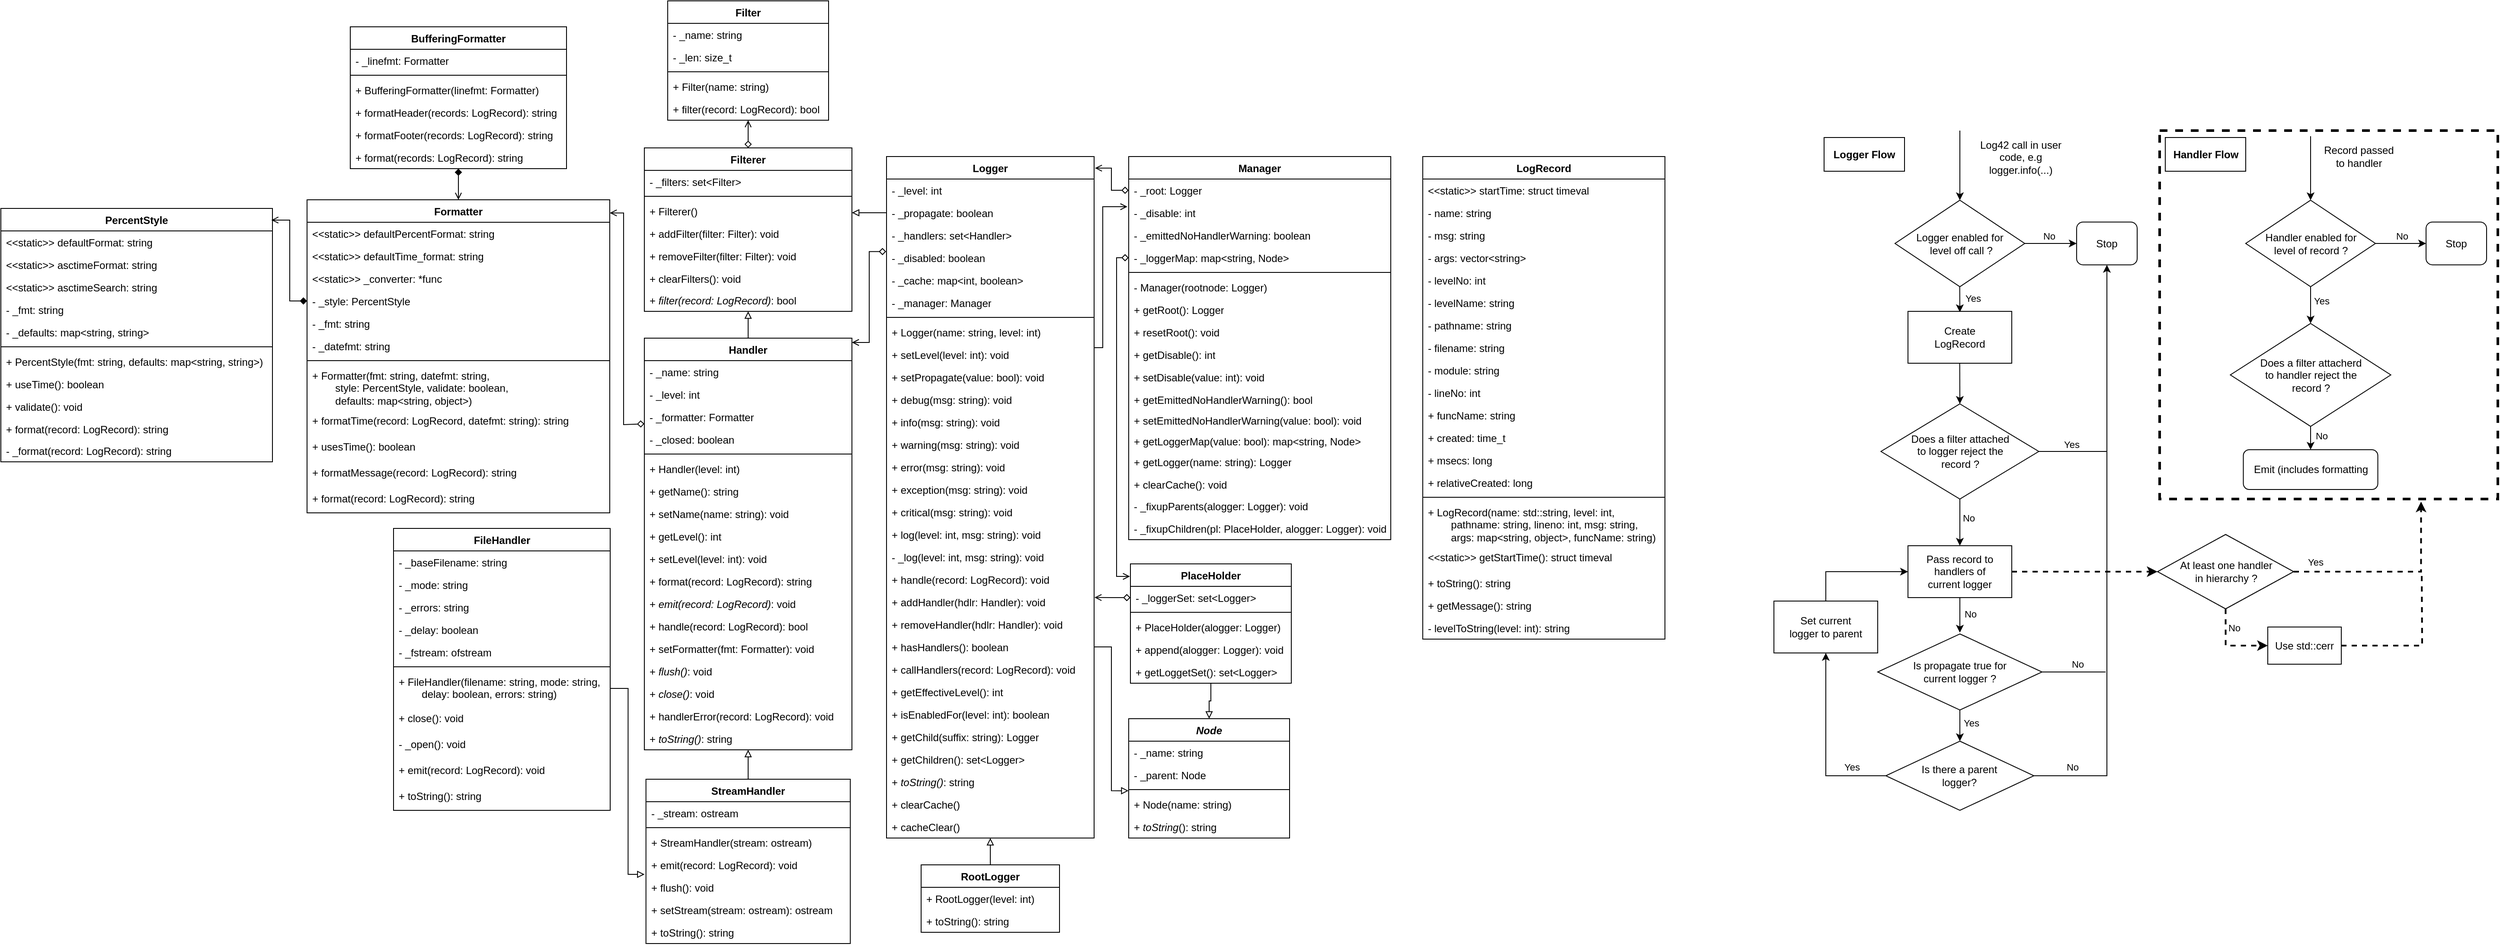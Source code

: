 <mxfile version="28.2.5">
  <diagram id="C5RBs43oDa-KdzZeNtuy" name="Page-1">
    <mxGraphModel dx="574" dy="335" grid="0" gridSize="10" guides="1" tooltips="1" connect="1" arrows="1" fold="1" page="1" pageScale="1" pageWidth="1654" pageHeight="1169" math="0" shadow="0">
      <root>
        <mxCell id="WIyWlLk6GJQsqaUBKTNV-0" />
        <mxCell id="WIyWlLk6GJQsqaUBKTNV-1" parent="WIyWlLk6GJQsqaUBKTNV-0" />
        <mxCell id="dAfGVIBUxDupekA3qleh-0" value="LogRecord" style="swimlane;fontStyle=1;align=center;verticalAlign=top;childLayout=stackLayout;horizontal=1;startSize=26;horizontalStack=0;resizeParent=1;resizeParentMax=0;resizeLast=0;collapsible=1;marginBottom=0;whiteSpace=wrap;html=1;" parent="WIyWlLk6GJQsqaUBKTNV-1" vertex="1">
          <mxGeometry x="1804" y="190" width="280" height="558" as="geometry">
            <mxRectangle x="80" y="120" width="100" height="30" as="alternateBounds" />
          </mxGeometry>
        </mxCell>
        <mxCell id="dAfGVIBUxDupekA3qleh-1" value="&amp;lt;&amp;lt;static&amp;gt;&amp;gt; startTime: struct timeval" style="text;strokeColor=none;fillColor=none;align=left;verticalAlign=top;spacingLeft=4;spacingRight=4;overflow=hidden;rotatable=0;points=[[0,0.5],[1,0.5]];portConstraint=eastwest;whiteSpace=wrap;html=1;" parent="dAfGVIBUxDupekA3qleh-0" vertex="1">
          <mxGeometry y="26" width="280" height="26" as="geometry" />
        </mxCell>
        <mxCell id="dAfGVIBUxDupekA3qleh-249" value="- name: string" style="text;strokeColor=none;fillColor=none;align=left;verticalAlign=top;spacingLeft=4;spacingRight=4;overflow=hidden;rotatable=0;points=[[0,0.5],[1,0.5]];portConstraint=eastwest;whiteSpace=wrap;html=1;" parent="dAfGVIBUxDupekA3qleh-0" vertex="1">
          <mxGeometry y="52" width="280" height="26" as="geometry" />
        </mxCell>
        <mxCell id="dAfGVIBUxDupekA3qleh-4" value="- msg: string" style="text;strokeColor=none;fillColor=none;align=left;verticalAlign=top;spacingLeft=4;spacingRight=4;overflow=hidden;rotatable=0;points=[[0,0.5],[1,0.5]];portConstraint=eastwest;whiteSpace=wrap;html=1;" parent="dAfGVIBUxDupekA3qleh-0" vertex="1">
          <mxGeometry y="78" width="280" height="26" as="geometry" />
        </mxCell>
        <mxCell id="dAfGVIBUxDupekA3qleh-5" value="- args: vector&amp;lt;string&amp;gt;" style="text;strokeColor=none;fillColor=none;align=left;verticalAlign=top;spacingLeft=4;spacingRight=4;overflow=hidden;rotatable=0;points=[[0,0.5],[1,0.5]];portConstraint=eastwest;whiteSpace=wrap;html=1;" parent="dAfGVIBUxDupekA3qleh-0" vertex="1">
          <mxGeometry y="104" width="280" height="26" as="geometry" />
        </mxCell>
        <mxCell id="dAfGVIBUxDupekA3qleh-6" value="- levelNo: int" style="text;strokeColor=none;fillColor=none;align=left;verticalAlign=top;spacingLeft=4;spacingRight=4;overflow=hidden;rotatable=0;points=[[0,0.5],[1,0.5]];portConstraint=eastwest;whiteSpace=wrap;html=1;" parent="dAfGVIBUxDupekA3qleh-0" vertex="1">
          <mxGeometry y="130" width="280" height="26" as="geometry" />
        </mxCell>
        <mxCell id="dAfGVIBUxDupekA3qleh-7" value="- levelName: string" style="text;strokeColor=none;fillColor=none;align=left;verticalAlign=top;spacingLeft=4;spacingRight=4;overflow=hidden;rotatable=0;points=[[0,0.5],[1,0.5]];portConstraint=eastwest;whiteSpace=wrap;html=1;" parent="dAfGVIBUxDupekA3qleh-0" vertex="1">
          <mxGeometry y="156" width="280" height="26" as="geometry" />
        </mxCell>
        <mxCell id="dAfGVIBUxDupekA3qleh-8" value="- pathname: string" style="text;strokeColor=none;fillColor=none;align=left;verticalAlign=top;spacingLeft=4;spacingRight=4;overflow=hidden;rotatable=0;points=[[0,0.5],[1,0.5]];portConstraint=eastwest;whiteSpace=wrap;html=1;" parent="dAfGVIBUxDupekA3qleh-0" vertex="1">
          <mxGeometry y="182" width="280" height="26" as="geometry" />
        </mxCell>
        <mxCell id="dAfGVIBUxDupekA3qleh-9" value="- filename: string" style="text;strokeColor=none;fillColor=none;align=left;verticalAlign=top;spacingLeft=4;spacingRight=4;overflow=hidden;rotatable=0;points=[[0,0.5],[1,0.5]];portConstraint=eastwest;whiteSpace=wrap;html=1;" parent="dAfGVIBUxDupekA3qleh-0" vertex="1">
          <mxGeometry y="208" width="280" height="26" as="geometry" />
        </mxCell>
        <mxCell id="dAfGVIBUxDupekA3qleh-10" value="- module: string" style="text;strokeColor=none;fillColor=none;align=left;verticalAlign=top;spacingLeft=4;spacingRight=4;overflow=hidden;rotatable=0;points=[[0,0.5],[1,0.5]];portConstraint=eastwest;whiteSpace=wrap;html=1;" parent="dAfGVIBUxDupekA3qleh-0" vertex="1">
          <mxGeometry y="234" width="280" height="26" as="geometry" />
        </mxCell>
        <mxCell id="dAfGVIBUxDupekA3qleh-12" value="- lineNo: int" style="text;strokeColor=none;fillColor=none;align=left;verticalAlign=top;spacingLeft=4;spacingRight=4;overflow=hidden;rotatable=0;points=[[0,0.5],[1,0.5]];portConstraint=eastwest;whiteSpace=wrap;html=1;" parent="dAfGVIBUxDupekA3qleh-0" vertex="1">
          <mxGeometry y="260" width="280" height="26" as="geometry" />
        </mxCell>
        <mxCell id="dAfGVIBUxDupekA3qleh-13" value="+ funcName: string" style="text;strokeColor=none;fillColor=none;align=left;verticalAlign=top;spacingLeft=4;spacingRight=4;overflow=hidden;rotatable=0;points=[[0,0.5],[1,0.5]];portConstraint=eastwest;whiteSpace=wrap;html=1;" parent="dAfGVIBUxDupekA3qleh-0" vertex="1">
          <mxGeometry y="286" width="280" height="26" as="geometry" />
        </mxCell>
        <mxCell id="dAfGVIBUxDupekA3qleh-14" value="+ created: time_t" style="text;strokeColor=none;fillColor=none;align=left;verticalAlign=top;spacingLeft=4;spacingRight=4;overflow=hidden;rotatable=0;points=[[0,0.5],[1,0.5]];portConstraint=eastwest;whiteSpace=wrap;html=1;" parent="dAfGVIBUxDupekA3qleh-0" vertex="1">
          <mxGeometry y="312" width="280" height="26" as="geometry" />
        </mxCell>
        <mxCell id="dAfGVIBUxDupekA3qleh-15" value="+ msecs: long" style="text;strokeColor=none;fillColor=none;align=left;verticalAlign=top;spacingLeft=4;spacingRight=4;overflow=hidden;rotatable=0;points=[[0,0.5],[1,0.5]];portConstraint=eastwest;whiteSpace=wrap;html=1;" parent="dAfGVIBUxDupekA3qleh-0" vertex="1">
          <mxGeometry y="338" width="280" height="26" as="geometry" />
        </mxCell>
        <mxCell id="dAfGVIBUxDupekA3qleh-16" value="+ relativeCreated: long" style="text;strokeColor=none;fillColor=none;align=left;verticalAlign=top;spacingLeft=4;spacingRight=4;overflow=hidden;rotatable=0;points=[[0,0.5],[1,0.5]];portConstraint=eastwest;whiteSpace=wrap;html=1;" parent="dAfGVIBUxDupekA3qleh-0" vertex="1">
          <mxGeometry y="364" width="280" height="26" as="geometry" />
        </mxCell>
        <mxCell id="dAfGVIBUxDupekA3qleh-2" value="" style="line;strokeWidth=1;fillColor=none;align=left;verticalAlign=middle;spacingTop=-1;spacingLeft=3;spacingRight=3;rotatable=0;labelPosition=right;points=[];portConstraint=eastwest;strokeColor=inherit;" parent="dAfGVIBUxDupekA3qleh-0" vertex="1">
          <mxGeometry y="390" width="280" height="8" as="geometry" />
        </mxCell>
        <mxCell id="dAfGVIBUxDupekA3qleh-3" value="+ LogRecord(name: std::string, level: int, &lt;br&gt;&lt;span style=&quot;white-space: pre;&quot;&gt;&#x9;&lt;/span&gt;pathname: string, lineno: int, msg: string, &lt;br&gt;&lt;span style=&quot;white-space: pre;&quot;&gt;&#x9;&lt;/span&gt;args: map&amp;lt;string, object&amp;gt;, funcName: string)" style="text;strokeColor=none;fillColor=none;align=left;verticalAlign=top;spacingLeft=4;spacingRight=4;overflow=hidden;rotatable=0;points=[[0,0.5],[1,0.5]];portConstraint=eastwest;whiteSpace=wrap;html=1;" parent="dAfGVIBUxDupekA3qleh-0" vertex="1">
          <mxGeometry y="398" width="280" height="52" as="geometry" />
        </mxCell>
        <mxCell id="dAfGVIBUxDupekA3qleh-250" value="&amp;lt;&amp;lt;static&amp;gt;&amp;gt; getStartTime(): struct timeval&amp;nbsp;" style="text;strokeColor=none;fillColor=none;align=left;verticalAlign=top;spacingLeft=4;spacingRight=4;overflow=hidden;rotatable=0;points=[[0,0.5],[1,0.5]];portConstraint=eastwest;whiteSpace=wrap;html=1;" parent="dAfGVIBUxDupekA3qleh-0" vertex="1">
          <mxGeometry y="450" width="280" height="30" as="geometry" />
        </mxCell>
        <mxCell id="dAfGVIBUxDupekA3qleh-22" value="+ toString(): string" style="text;strokeColor=none;fillColor=none;align=left;verticalAlign=top;spacingLeft=4;spacingRight=4;overflow=hidden;rotatable=0;points=[[0,0.5],[1,0.5]];portConstraint=eastwest;whiteSpace=wrap;html=1;" parent="dAfGVIBUxDupekA3qleh-0" vertex="1">
          <mxGeometry y="480" width="280" height="26" as="geometry" />
        </mxCell>
        <mxCell id="dAfGVIBUxDupekA3qleh-23" value="+ getMessage(): string" style="text;strokeColor=none;fillColor=none;align=left;verticalAlign=top;spacingLeft=4;spacingRight=4;overflow=hidden;rotatable=0;points=[[0,0.5],[1,0.5]];portConstraint=eastwest;whiteSpace=wrap;html=1;" parent="dAfGVIBUxDupekA3qleh-0" vertex="1">
          <mxGeometry y="506" width="280" height="26" as="geometry" />
        </mxCell>
        <mxCell id="dAfGVIBUxDupekA3qleh-251" value="- levelToString(level: int): string" style="text;strokeColor=none;fillColor=none;align=left;verticalAlign=top;spacingLeft=4;spacingRight=4;overflow=hidden;rotatable=0;points=[[0,0.5],[1,0.5]];portConstraint=eastwest;whiteSpace=wrap;html=1;" parent="dAfGVIBUxDupekA3qleh-0" vertex="1">
          <mxGeometry y="532" width="280" height="26" as="geometry" />
        </mxCell>
        <mxCell id="dAfGVIBUxDupekA3qleh-24" value="PercentStyle" style="swimlane;fontStyle=1;align=center;verticalAlign=top;childLayout=stackLayout;horizontal=1;startSize=26;horizontalStack=0;resizeParent=1;resizeParentMax=0;resizeLast=0;collapsible=1;marginBottom=0;whiteSpace=wrap;html=1;" parent="WIyWlLk6GJQsqaUBKTNV-1" vertex="1">
          <mxGeometry x="160" y="250" width="314" height="293" as="geometry">
            <mxRectangle x="359" y="40" width="110" height="30" as="alternateBounds" />
          </mxGeometry>
        </mxCell>
        <mxCell id="dAfGVIBUxDupekA3qleh-25" value="&amp;lt;&amp;lt;static&amp;gt;&amp;gt; defaultFormat: string" style="text;strokeColor=none;fillColor=none;align=left;verticalAlign=top;spacingLeft=4;spacingRight=4;overflow=hidden;rotatable=0;points=[[0,0.5],[1,0.5]];portConstraint=eastwest;whiteSpace=wrap;html=1;" parent="dAfGVIBUxDupekA3qleh-24" vertex="1">
          <mxGeometry y="26" width="314" height="26" as="geometry" />
        </mxCell>
        <mxCell id="dAfGVIBUxDupekA3qleh-28" value="&amp;lt;&amp;lt;static&amp;gt;&amp;gt; asctimeFormat: string" style="text;strokeColor=none;fillColor=none;align=left;verticalAlign=top;spacingLeft=4;spacingRight=4;overflow=hidden;rotatable=0;points=[[0,0.5],[1,0.5]];portConstraint=eastwest;whiteSpace=wrap;html=1;" parent="dAfGVIBUxDupekA3qleh-24" vertex="1">
          <mxGeometry y="52" width="314" height="26" as="geometry" />
        </mxCell>
        <mxCell id="dAfGVIBUxDupekA3qleh-29" value="&amp;lt;&amp;lt;static&amp;gt;&amp;gt; asctimeSearch: string" style="text;strokeColor=none;fillColor=none;align=left;verticalAlign=top;spacingLeft=4;spacingRight=4;overflow=hidden;rotatable=0;points=[[0,0.5],[1,0.5]];portConstraint=eastwest;whiteSpace=wrap;html=1;" parent="dAfGVIBUxDupekA3qleh-24" vertex="1">
          <mxGeometry y="78" width="314" height="26" as="geometry" />
        </mxCell>
        <mxCell id="dAfGVIBUxDupekA3qleh-31" value="- _fmt: string" style="text;strokeColor=none;fillColor=none;align=left;verticalAlign=top;spacingLeft=4;spacingRight=4;overflow=hidden;rotatable=0;points=[[0,0.5],[1,0.5]];portConstraint=eastwest;whiteSpace=wrap;html=1;" parent="dAfGVIBUxDupekA3qleh-24" vertex="1">
          <mxGeometry y="104" width="314" height="26" as="geometry" />
        </mxCell>
        <mxCell id="dAfGVIBUxDupekA3qleh-32" value="- _defaults: map&amp;lt;string, string&amp;gt;" style="text;strokeColor=none;fillColor=none;align=left;verticalAlign=top;spacingLeft=4;spacingRight=4;overflow=hidden;rotatable=0;points=[[0,0.5],[1,0.5]];portConstraint=eastwest;whiteSpace=wrap;html=1;" parent="dAfGVIBUxDupekA3qleh-24" vertex="1">
          <mxGeometry y="130" width="314" height="26" as="geometry" />
        </mxCell>
        <mxCell id="dAfGVIBUxDupekA3qleh-26" value="" style="line;strokeWidth=1;fillColor=none;align=left;verticalAlign=middle;spacingTop=-1;spacingLeft=3;spacingRight=3;rotatable=0;labelPosition=right;points=[];portConstraint=eastwest;strokeColor=inherit;" parent="dAfGVIBUxDupekA3qleh-24" vertex="1">
          <mxGeometry y="156" width="314" height="8" as="geometry" />
        </mxCell>
        <mxCell id="dAfGVIBUxDupekA3qleh-27" value="+ PercentStyle(fmt: string, defaults: map&amp;lt;string, string&amp;gt;)" style="text;strokeColor=none;fillColor=none;align=left;verticalAlign=top;spacingLeft=4;spacingRight=4;overflow=hidden;rotatable=0;points=[[0,0.5],[1,0.5]];portConstraint=eastwest;whiteSpace=wrap;html=1;" parent="dAfGVIBUxDupekA3qleh-24" vertex="1">
          <mxGeometry y="164" width="314" height="26" as="geometry" />
        </mxCell>
        <mxCell id="dAfGVIBUxDupekA3qleh-33" value="+ useTime(): boolean" style="text;strokeColor=none;fillColor=none;align=left;verticalAlign=top;spacingLeft=4;spacingRight=4;overflow=hidden;rotatable=0;points=[[0,0.5],[1,0.5]];portConstraint=eastwest;whiteSpace=wrap;html=1;" parent="dAfGVIBUxDupekA3qleh-24" vertex="1">
          <mxGeometry y="190" width="314" height="26" as="geometry" />
        </mxCell>
        <mxCell id="dAfGVIBUxDupekA3qleh-34" value="+ validate(): void" style="text;strokeColor=none;fillColor=none;align=left;verticalAlign=top;spacingLeft=4;spacingRight=4;overflow=hidden;rotatable=0;points=[[0,0.5],[1,0.5]];portConstraint=eastwest;whiteSpace=wrap;html=1;" parent="dAfGVIBUxDupekA3qleh-24" vertex="1">
          <mxGeometry y="216" width="314" height="26" as="geometry" />
        </mxCell>
        <mxCell id="dAfGVIBUxDupekA3qleh-36" value="+ format(record: LogRecord): string&amp;nbsp;" style="text;strokeColor=none;fillColor=none;align=left;verticalAlign=top;spacingLeft=4;spacingRight=4;overflow=hidden;rotatable=0;points=[[0,0.5],[1,0.5]];portConstraint=eastwest;whiteSpace=wrap;html=1;" parent="dAfGVIBUxDupekA3qleh-24" vertex="1">
          <mxGeometry y="242" width="314" height="25" as="geometry" />
        </mxCell>
        <mxCell id="dAfGVIBUxDupekA3qleh-35" value="- _format(record: LogRecord): string&amp;nbsp;" style="text;strokeColor=none;fillColor=none;align=left;verticalAlign=top;spacingLeft=4;spacingRight=4;overflow=hidden;rotatable=0;points=[[0,0.5],[1,0.5]];portConstraint=eastwest;whiteSpace=wrap;html=1;" parent="dAfGVIBUxDupekA3qleh-24" vertex="1">
          <mxGeometry y="267" width="314" height="26" as="geometry" />
        </mxCell>
        <mxCell id="dAfGVIBUxDupekA3qleh-246" style="edgeStyle=orthogonalEdgeStyle;rounded=0;orthogonalLoop=1;jettySize=auto;html=1;exitX=0.5;exitY=0;exitDx=0;exitDy=0;entryX=0.5;entryY=1;entryDx=0;entryDy=0;endArrow=diamond;endFill=1;startArrow=open;startFill=0;" parent="WIyWlLk6GJQsqaUBKTNV-1" source="dAfGVIBUxDupekA3qleh-77" target="dAfGVIBUxDupekA3qleh-89" edge="1">
          <mxGeometry relative="1" as="geometry" />
        </mxCell>
        <mxCell id="dAfGVIBUxDupekA3qleh-77" value="Formatter" style="swimlane;fontStyle=1;align=center;verticalAlign=top;childLayout=stackLayout;horizontal=1;startSize=26;horizontalStack=0;resizeParent=1;resizeParentMax=0;resizeLast=0;collapsible=1;marginBottom=0;whiteSpace=wrap;html=1;" parent="WIyWlLk6GJQsqaUBKTNV-1" vertex="1">
          <mxGeometry x="514" y="240" width="350" height="362" as="geometry" />
        </mxCell>
        <mxCell id="dAfGVIBUxDupekA3qleh-255" value="&amp;lt;&amp;lt;static&amp;gt;&amp;gt; defaultPercentFormat: string" style="text;strokeColor=none;fillColor=none;align=left;verticalAlign=top;spacingLeft=4;spacingRight=4;overflow=hidden;rotatable=0;points=[[0,0.5],[1,0.5]];portConstraint=eastwest;whiteSpace=wrap;html=1;" parent="dAfGVIBUxDupekA3qleh-77" vertex="1">
          <mxGeometry y="26" width="350" height="26" as="geometry" />
        </mxCell>
        <mxCell id="dAfGVIBUxDupekA3qleh-253" value="&amp;lt;&amp;lt;static&amp;gt;&amp;gt; defaultTime_format: string" style="text;strokeColor=none;fillColor=none;align=left;verticalAlign=top;spacingLeft=4;spacingRight=4;overflow=hidden;rotatable=0;points=[[0,0.5],[1,0.5]];portConstraint=eastwest;whiteSpace=wrap;html=1;" parent="dAfGVIBUxDupekA3qleh-77" vertex="1">
          <mxGeometry y="52" width="350" height="26" as="geometry" />
        </mxCell>
        <mxCell id="dAfGVIBUxDupekA3qleh-256" value="&amp;lt;&amp;lt;static&amp;gt;&amp;gt; _converter: *func" style="text;strokeColor=none;fillColor=none;align=left;verticalAlign=top;spacingLeft=4;spacingRight=4;overflow=hidden;rotatable=0;points=[[0,0.5],[1,0.5]];portConstraint=eastwest;whiteSpace=wrap;html=1;" parent="dAfGVIBUxDupekA3qleh-77" vertex="1">
          <mxGeometry y="78" width="350" height="26" as="geometry" />
        </mxCell>
        <mxCell id="dAfGVIBUxDupekA3qleh-78" value="- _style: PercentStyle" style="text;strokeColor=none;fillColor=none;align=left;verticalAlign=top;spacingLeft=4;spacingRight=4;overflow=hidden;rotatable=0;points=[[0,0.5],[1,0.5]];portConstraint=eastwest;whiteSpace=wrap;html=1;" parent="dAfGVIBUxDupekA3qleh-77" vertex="1">
          <mxGeometry y="104" width="350" height="26" as="geometry" />
        </mxCell>
        <mxCell id="dAfGVIBUxDupekA3qleh-81" value="- _fmt: string" style="text;strokeColor=none;fillColor=none;align=left;verticalAlign=top;spacingLeft=4;spacingRight=4;overflow=hidden;rotatable=0;points=[[0,0.5],[1,0.5]];portConstraint=eastwest;whiteSpace=wrap;html=1;" parent="dAfGVIBUxDupekA3qleh-77" vertex="1">
          <mxGeometry y="130" width="350" height="26" as="geometry" />
        </mxCell>
        <mxCell id="dAfGVIBUxDupekA3qleh-82" value="- _datefmt: string" style="text;strokeColor=none;fillColor=none;align=left;verticalAlign=top;spacingLeft=4;spacingRight=4;overflow=hidden;rotatable=0;points=[[0,0.5],[1,0.5]];portConstraint=eastwest;whiteSpace=wrap;html=1;" parent="dAfGVIBUxDupekA3qleh-77" vertex="1">
          <mxGeometry y="156" width="350" height="26" as="geometry" />
        </mxCell>
        <mxCell id="dAfGVIBUxDupekA3qleh-79" value="" style="line;strokeWidth=1;fillColor=none;align=left;verticalAlign=middle;spacingTop=-1;spacingLeft=3;spacingRight=3;rotatable=0;labelPosition=right;points=[];portConstraint=eastwest;strokeColor=inherit;" parent="dAfGVIBUxDupekA3qleh-77" vertex="1">
          <mxGeometry y="182" width="350" height="8" as="geometry" />
        </mxCell>
        <mxCell id="dAfGVIBUxDupekA3qleh-80" value="+ Formatter(fmt: string, datefmt: string,&lt;br&gt;&lt;span style=&quot;white-space: pre;&quot;&gt;&#x9;&lt;/span&gt;style: PercentStyle, validate: boolean,&lt;br&gt;&lt;span style=&quot;white-space: pre;&quot;&gt;&#x9;&lt;/span&gt;defaults: map&amp;lt;string, object&amp;gt;)" style="text;strokeColor=none;fillColor=none;align=left;verticalAlign=top;spacingLeft=4;spacingRight=4;overflow=hidden;rotatable=0;points=[[0,0.5],[1,0.5]];portConstraint=eastwest;whiteSpace=wrap;html=1;" parent="dAfGVIBUxDupekA3qleh-77" vertex="1">
          <mxGeometry y="190" width="350" height="52" as="geometry" />
        </mxCell>
        <mxCell id="dAfGVIBUxDupekA3qleh-84" value="+ formatTime(record: LogRecord, datefmt: string): string" style="text;strokeColor=none;fillColor=none;align=left;verticalAlign=top;spacingLeft=4;spacingRight=4;overflow=hidden;rotatable=0;points=[[0,0.5],[1,0.5]];portConstraint=eastwest;whiteSpace=wrap;html=1;" parent="dAfGVIBUxDupekA3qleh-77" vertex="1">
          <mxGeometry y="242" width="350" height="30" as="geometry" />
        </mxCell>
        <mxCell id="dAfGVIBUxDupekA3qleh-86" value="+ usesTime(): boolean" style="text;strokeColor=none;fillColor=none;align=left;verticalAlign=top;spacingLeft=4;spacingRight=4;overflow=hidden;rotatable=0;points=[[0,0.5],[1,0.5]];portConstraint=eastwest;whiteSpace=wrap;html=1;" parent="dAfGVIBUxDupekA3qleh-77" vertex="1">
          <mxGeometry y="272" width="350" height="30" as="geometry" />
        </mxCell>
        <mxCell id="dAfGVIBUxDupekA3qleh-87" value="+ formatMessage(record: LogRecord): string" style="text;strokeColor=none;fillColor=none;align=left;verticalAlign=top;spacingLeft=4;spacingRight=4;overflow=hidden;rotatable=0;points=[[0,0.5],[1,0.5]];portConstraint=eastwest;whiteSpace=wrap;html=1;" parent="dAfGVIBUxDupekA3qleh-77" vertex="1">
          <mxGeometry y="302" width="350" height="30" as="geometry" />
        </mxCell>
        <mxCell id="dAfGVIBUxDupekA3qleh-88" value="+ format(record: LogRecord): string" style="text;strokeColor=none;fillColor=none;align=left;verticalAlign=top;spacingLeft=4;spacingRight=4;overflow=hidden;rotatable=0;points=[[0,0.5],[1,0.5]];portConstraint=eastwest;whiteSpace=wrap;html=1;" parent="dAfGVIBUxDupekA3qleh-77" vertex="1">
          <mxGeometry y="332" width="350" height="30" as="geometry" />
        </mxCell>
        <mxCell id="dAfGVIBUxDupekA3qleh-89" value="BufferingFormatter" style="swimlane;fontStyle=1;align=center;verticalAlign=top;childLayout=stackLayout;horizontal=1;startSize=26;horizontalStack=0;resizeParent=1;resizeParentMax=0;resizeLast=0;collapsible=1;marginBottom=0;whiteSpace=wrap;html=1;" parent="WIyWlLk6GJQsqaUBKTNV-1" vertex="1">
          <mxGeometry x="564" y="40" width="250" height="164" as="geometry" />
        </mxCell>
        <mxCell id="dAfGVIBUxDupekA3qleh-90" value="- _linefmt: Formatter" style="text;strokeColor=none;fillColor=none;align=left;verticalAlign=top;spacingLeft=4;spacingRight=4;overflow=hidden;rotatable=0;points=[[0,0.5],[1,0.5]];portConstraint=eastwest;whiteSpace=wrap;html=1;" parent="dAfGVIBUxDupekA3qleh-89" vertex="1">
          <mxGeometry y="26" width="250" height="26" as="geometry" />
        </mxCell>
        <mxCell id="dAfGVIBUxDupekA3qleh-91" value="" style="line;strokeWidth=1;fillColor=none;align=left;verticalAlign=middle;spacingTop=-1;spacingLeft=3;spacingRight=3;rotatable=0;labelPosition=right;points=[];portConstraint=eastwest;strokeColor=inherit;" parent="dAfGVIBUxDupekA3qleh-89" vertex="1">
          <mxGeometry y="52" width="250" height="8" as="geometry" />
        </mxCell>
        <mxCell id="dAfGVIBUxDupekA3qleh-92" value="+ BufferingFormatter(linefmt: Formatter)" style="text;strokeColor=none;fillColor=none;align=left;verticalAlign=top;spacingLeft=4;spacingRight=4;overflow=hidden;rotatable=0;points=[[0,0.5],[1,0.5]];portConstraint=eastwest;whiteSpace=wrap;html=1;" parent="dAfGVIBUxDupekA3qleh-89" vertex="1">
          <mxGeometry y="60" width="250" height="26" as="geometry" />
        </mxCell>
        <mxCell id="dAfGVIBUxDupekA3qleh-93" value="+ formatHeader(records: LogRecord): string" style="text;strokeColor=none;fillColor=none;align=left;verticalAlign=top;spacingLeft=4;spacingRight=4;overflow=hidden;rotatable=0;points=[[0,0.5],[1,0.5]];portConstraint=eastwest;whiteSpace=wrap;html=1;" parent="dAfGVIBUxDupekA3qleh-89" vertex="1">
          <mxGeometry y="86" width="250" height="26" as="geometry" />
        </mxCell>
        <mxCell id="dAfGVIBUxDupekA3qleh-94" value="+ formatFooter(records: LogRecord): string" style="text;strokeColor=none;fillColor=none;align=left;verticalAlign=top;spacingLeft=4;spacingRight=4;overflow=hidden;rotatable=0;points=[[0,0.5],[1,0.5]];portConstraint=eastwest;whiteSpace=wrap;html=1;" parent="dAfGVIBUxDupekA3qleh-89" vertex="1">
          <mxGeometry y="112" width="250" height="26" as="geometry" />
        </mxCell>
        <mxCell id="dAfGVIBUxDupekA3qleh-95" value="+ format(records: LogRecord): string" style="text;strokeColor=none;fillColor=none;align=left;verticalAlign=top;spacingLeft=4;spacingRight=4;overflow=hidden;rotatable=0;points=[[0,0.5],[1,0.5]];portConstraint=eastwest;whiteSpace=wrap;html=1;" parent="dAfGVIBUxDupekA3qleh-89" vertex="1">
          <mxGeometry y="138" width="250" height="26" as="geometry" />
        </mxCell>
        <mxCell id="dAfGVIBUxDupekA3qleh-96" value="Filter" style="swimlane;fontStyle=1;align=center;verticalAlign=top;childLayout=stackLayout;horizontal=1;startSize=26;horizontalStack=0;resizeParent=1;resizeParentMax=0;resizeLast=0;collapsible=1;marginBottom=0;whiteSpace=wrap;html=1;" parent="WIyWlLk6GJQsqaUBKTNV-1" vertex="1">
          <mxGeometry x="931" y="10" width="186" height="138" as="geometry" />
        </mxCell>
        <mxCell id="dAfGVIBUxDupekA3qleh-97" value="- _name: string" style="text;strokeColor=none;fillColor=none;align=left;verticalAlign=top;spacingLeft=4;spacingRight=4;overflow=hidden;rotatable=0;points=[[0,0.5],[1,0.5]];portConstraint=eastwest;whiteSpace=wrap;html=1;" parent="dAfGVIBUxDupekA3qleh-96" vertex="1">
          <mxGeometry y="26" width="186" height="26" as="geometry" />
        </mxCell>
        <mxCell id="dAfGVIBUxDupekA3qleh-100" value="- _len: size_t" style="text;strokeColor=none;fillColor=none;align=left;verticalAlign=top;spacingLeft=4;spacingRight=4;overflow=hidden;rotatable=0;points=[[0,0.5],[1,0.5]];portConstraint=eastwest;whiteSpace=wrap;html=1;" parent="dAfGVIBUxDupekA3qleh-96" vertex="1">
          <mxGeometry y="52" width="186" height="26" as="geometry" />
        </mxCell>
        <mxCell id="dAfGVIBUxDupekA3qleh-98" value="" style="line;strokeWidth=1;fillColor=none;align=left;verticalAlign=middle;spacingTop=-1;spacingLeft=3;spacingRight=3;rotatable=0;labelPosition=right;points=[];portConstraint=eastwest;strokeColor=inherit;" parent="dAfGVIBUxDupekA3qleh-96" vertex="1">
          <mxGeometry y="78" width="186" height="8" as="geometry" />
        </mxCell>
        <mxCell id="dAfGVIBUxDupekA3qleh-99" value="+ Filter(name: string)" style="text;strokeColor=none;fillColor=none;align=left;verticalAlign=top;spacingLeft=4;spacingRight=4;overflow=hidden;rotatable=0;points=[[0,0.5],[1,0.5]];portConstraint=eastwest;whiteSpace=wrap;html=1;" parent="dAfGVIBUxDupekA3qleh-96" vertex="1">
          <mxGeometry y="86" width="186" height="26" as="geometry" />
        </mxCell>
        <mxCell id="dAfGVIBUxDupekA3qleh-101" value="+ filter(record: LogRecord): bool" style="text;strokeColor=none;fillColor=none;align=left;verticalAlign=top;spacingLeft=4;spacingRight=4;overflow=hidden;rotatable=0;points=[[0,0.5],[1,0.5]];portConstraint=eastwest;whiteSpace=wrap;html=1;" parent="dAfGVIBUxDupekA3qleh-96" vertex="1">
          <mxGeometry y="112" width="186" height="26" as="geometry" />
        </mxCell>
        <mxCell id="dAfGVIBUxDupekA3qleh-245" style="edgeStyle=orthogonalEdgeStyle;rounded=0;orthogonalLoop=1;jettySize=auto;html=1;exitX=0.5;exitY=0;exitDx=0;exitDy=0;entryX=0.5;entryY=1;entryDx=0;entryDy=0;startArrow=diamond;startFill=0;endArrow=open;endFill=0;" parent="WIyWlLk6GJQsqaUBKTNV-1" source="dAfGVIBUxDupekA3qleh-102" target="dAfGVIBUxDupekA3qleh-96" edge="1">
          <mxGeometry relative="1" as="geometry" />
        </mxCell>
        <mxCell id="dAfGVIBUxDupekA3qleh-102" value="Filterer" style="swimlane;fontStyle=1;align=center;verticalAlign=top;childLayout=stackLayout;horizontal=1;startSize=26;horizontalStack=0;resizeParent=1;resizeParentMax=0;resizeLast=0;collapsible=1;marginBottom=0;whiteSpace=wrap;html=1;" parent="WIyWlLk6GJQsqaUBKTNV-1" vertex="1">
          <mxGeometry x="904" y="180" width="240" height="189" as="geometry" />
        </mxCell>
        <mxCell id="dAfGVIBUxDupekA3qleh-103" value="- _filters: set&amp;lt;Filter&amp;gt;" style="text;strokeColor=none;fillColor=none;align=left;verticalAlign=top;spacingLeft=4;spacingRight=4;overflow=hidden;rotatable=0;points=[[0,0.5],[1,0.5]];portConstraint=eastwest;whiteSpace=wrap;html=1;" parent="dAfGVIBUxDupekA3qleh-102" vertex="1">
          <mxGeometry y="26" width="240" height="26" as="geometry" />
        </mxCell>
        <mxCell id="dAfGVIBUxDupekA3qleh-104" value="" style="line;strokeWidth=1;fillColor=none;align=left;verticalAlign=middle;spacingTop=-1;spacingLeft=3;spacingRight=3;rotatable=0;labelPosition=right;points=[];portConstraint=eastwest;strokeColor=inherit;" parent="dAfGVIBUxDupekA3qleh-102" vertex="1">
          <mxGeometry y="52" width="240" height="8" as="geometry" />
        </mxCell>
        <mxCell id="dAfGVIBUxDupekA3qleh-105" value="+ Filterer()" style="text;strokeColor=none;fillColor=none;align=left;verticalAlign=top;spacingLeft=4;spacingRight=4;overflow=hidden;rotatable=0;points=[[0,0.5],[1,0.5]];portConstraint=eastwest;whiteSpace=wrap;html=1;" parent="dAfGVIBUxDupekA3qleh-102" vertex="1">
          <mxGeometry y="60" width="240" height="26" as="geometry" />
        </mxCell>
        <mxCell id="dAfGVIBUxDupekA3qleh-106" value="+ addFilter(filter: Filter): void" style="text;strokeColor=none;fillColor=none;align=left;verticalAlign=top;spacingLeft=4;spacingRight=4;overflow=hidden;rotatable=0;points=[[0,0.5],[1,0.5]];portConstraint=eastwest;whiteSpace=wrap;html=1;" parent="dAfGVIBUxDupekA3qleh-102" vertex="1">
          <mxGeometry y="86" width="240" height="26" as="geometry" />
        </mxCell>
        <mxCell id="dAfGVIBUxDupekA3qleh-107" value="+ removeFilter(filter: Filter): void" style="text;strokeColor=none;fillColor=none;align=left;verticalAlign=top;spacingLeft=4;spacingRight=4;overflow=hidden;rotatable=0;points=[[0,0.5],[1,0.5]];portConstraint=eastwest;whiteSpace=wrap;html=1;" parent="dAfGVIBUxDupekA3qleh-102" vertex="1">
          <mxGeometry y="112" width="240" height="26" as="geometry" />
        </mxCell>
        <mxCell id="-EtwpzyY6glOMPqEen42-3" value="+ clearFilters(): void" style="text;strokeColor=none;fillColor=none;align=left;verticalAlign=top;spacingLeft=4;spacingRight=4;overflow=hidden;rotatable=0;points=[[0,0.5],[1,0.5]];portConstraint=eastwest;whiteSpace=wrap;html=1;" parent="dAfGVIBUxDupekA3qleh-102" vertex="1">
          <mxGeometry y="138" width="240" height="25" as="geometry" />
        </mxCell>
        <mxCell id="dAfGVIBUxDupekA3qleh-108" value="+ &lt;i&gt;filter(record: LogRecord)&lt;/i&gt;: bool" style="text;strokeColor=none;fillColor=none;align=left;verticalAlign=top;spacingLeft=4;spacingRight=4;overflow=hidden;rotatable=0;points=[[0,0.5],[1,0.5]];portConstraint=eastwest;whiteSpace=wrap;html=1;" parent="dAfGVIBUxDupekA3qleh-102" vertex="1">
          <mxGeometry y="163" width="240" height="26" as="geometry" />
        </mxCell>
        <mxCell id="dAfGVIBUxDupekA3qleh-128" style="edgeStyle=orthogonalEdgeStyle;rounded=0;orthogonalLoop=1;jettySize=auto;html=1;exitX=0.5;exitY=0;exitDx=0;exitDy=0;entryX=0.5;entryY=1;entryDx=0;entryDy=0;endArrow=block;endFill=0;" parent="WIyWlLk6GJQsqaUBKTNV-1" source="dAfGVIBUxDupekA3qleh-109" target="dAfGVIBUxDupekA3qleh-102" edge="1">
          <mxGeometry relative="1" as="geometry" />
        </mxCell>
        <mxCell id="dAfGVIBUxDupekA3qleh-109" value="Handler" style="swimlane;fontStyle=1;align=center;verticalAlign=top;childLayout=stackLayout;horizontal=1;startSize=26;horizontalStack=0;resizeParent=1;resizeParentMax=0;resizeLast=0;collapsible=1;marginBottom=0;whiteSpace=wrap;html=1;" parent="WIyWlLk6GJQsqaUBKTNV-1" vertex="1">
          <mxGeometry x="904" y="400" width="240" height="476" as="geometry" />
        </mxCell>
        <mxCell id="dAfGVIBUxDupekA3qleh-110" value="- _name: string" style="text;strokeColor=none;fillColor=none;align=left;verticalAlign=top;spacingLeft=4;spacingRight=4;overflow=hidden;rotatable=0;points=[[0,0.5],[1,0.5]];portConstraint=eastwest;whiteSpace=wrap;html=1;" parent="dAfGVIBUxDupekA3qleh-109" vertex="1">
          <mxGeometry y="26" width="240" height="26" as="geometry" />
        </mxCell>
        <mxCell id="dAfGVIBUxDupekA3qleh-113" value="- _level: int" style="text;strokeColor=none;fillColor=none;align=left;verticalAlign=top;spacingLeft=4;spacingRight=4;overflow=hidden;rotatable=0;points=[[0,0.5],[1,0.5]];portConstraint=eastwest;whiteSpace=wrap;html=1;" parent="dAfGVIBUxDupekA3qleh-109" vertex="1">
          <mxGeometry y="52" width="240" height="26" as="geometry" />
        </mxCell>
        <mxCell id="dAfGVIBUxDupekA3qleh-114" value="- _formatter: Formatter" style="text;strokeColor=none;fillColor=none;align=left;verticalAlign=top;spacingLeft=4;spacingRight=4;overflow=hidden;rotatable=0;points=[[0,0.5],[1,0.5]];portConstraint=eastwest;whiteSpace=wrap;html=1;" parent="dAfGVIBUxDupekA3qleh-109" vertex="1">
          <mxGeometry y="78" width="240" height="26" as="geometry" />
        </mxCell>
        <mxCell id="dAfGVIBUxDupekA3qleh-115" value="- _closed: boolean" style="text;strokeColor=none;fillColor=none;align=left;verticalAlign=top;spacingLeft=4;spacingRight=4;overflow=hidden;rotatable=0;points=[[0,0.5],[1,0.5]];portConstraint=eastwest;whiteSpace=wrap;html=1;" parent="dAfGVIBUxDupekA3qleh-109" vertex="1">
          <mxGeometry y="104" width="240" height="26" as="geometry" />
        </mxCell>
        <mxCell id="dAfGVIBUxDupekA3qleh-111" value="" style="line;strokeWidth=1;fillColor=none;align=left;verticalAlign=middle;spacingTop=-1;spacingLeft=3;spacingRight=3;rotatable=0;labelPosition=right;points=[];portConstraint=eastwest;strokeColor=inherit;" parent="dAfGVIBUxDupekA3qleh-109" vertex="1">
          <mxGeometry y="130" width="240" height="8" as="geometry" />
        </mxCell>
        <mxCell id="dAfGVIBUxDupekA3qleh-112" value="+ Handler(level: int)" style="text;strokeColor=none;fillColor=none;align=left;verticalAlign=top;spacingLeft=4;spacingRight=4;overflow=hidden;rotatable=0;points=[[0,0.5],[1,0.5]];portConstraint=eastwest;whiteSpace=wrap;html=1;" parent="dAfGVIBUxDupekA3qleh-109" vertex="1">
          <mxGeometry y="138" width="240" height="26" as="geometry" />
        </mxCell>
        <mxCell id="dAfGVIBUxDupekA3qleh-117" value="+ getName(): string" style="text;strokeColor=none;fillColor=none;align=left;verticalAlign=top;spacingLeft=4;spacingRight=4;overflow=hidden;rotatable=0;points=[[0,0.5],[1,0.5]];portConstraint=eastwest;whiteSpace=wrap;html=1;" parent="dAfGVIBUxDupekA3qleh-109" vertex="1">
          <mxGeometry y="164" width="240" height="26" as="geometry" />
        </mxCell>
        <mxCell id="dAfGVIBUxDupekA3qleh-118" value="+ setName(name: string): void" style="text;strokeColor=none;fillColor=none;align=left;verticalAlign=top;spacingLeft=4;spacingRight=4;overflow=hidden;rotatable=0;points=[[0,0.5],[1,0.5]];portConstraint=eastwest;whiteSpace=wrap;html=1;" parent="dAfGVIBUxDupekA3qleh-109" vertex="1">
          <mxGeometry y="190" width="240" height="26" as="geometry" />
        </mxCell>
        <mxCell id="dAfGVIBUxDupekA3qleh-122" value="+ getLevel(): int" style="text;strokeColor=none;fillColor=none;align=left;verticalAlign=top;spacingLeft=4;spacingRight=4;overflow=hidden;rotatable=0;points=[[0,0.5],[1,0.5]];portConstraint=eastwest;whiteSpace=wrap;html=1;" parent="dAfGVIBUxDupekA3qleh-109" vertex="1">
          <mxGeometry y="216" width="240" height="26" as="geometry" />
        </mxCell>
        <mxCell id="hdNy0RaPicfVx0RUZI2a-2" value="+ setLevel(level: int): void" style="text;strokeColor=none;fillColor=none;align=left;verticalAlign=top;spacingLeft=4;spacingRight=4;overflow=hidden;rotatable=0;points=[[0,0.5],[1,0.5]];portConstraint=eastwest;whiteSpace=wrap;html=1;" parent="dAfGVIBUxDupekA3qleh-109" vertex="1">
          <mxGeometry y="242" width="240" height="26" as="geometry" />
        </mxCell>
        <mxCell id="dAfGVIBUxDupekA3qleh-123" value="+ format(record: LogRecord): string" style="text;strokeColor=none;fillColor=none;align=left;verticalAlign=top;spacingLeft=4;spacingRight=4;overflow=hidden;rotatable=0;points=[[0,0.5],[1,0.5]];portConstraint=eastwest;whiteSpace=wrap;html=1;" parent="dAfGVIBUxDupekA3qleh-109" vertex="1">
          <mxGeometry y="268" width="240" height="26" as="geometry" />
        </mxCell>
        <mxCell id="dAfGVIBUxDupekA3qleh-259" value="+ &lt;i&gt;emit(record: LogRecord)&lt;/i&gt;: void" style="text;strokeColor=none;fillColor=none;align=left;verticalAlign=top;spacingLeft=4;spacingRight=4;overflow=hidden;rotatable=0;points=[[0,0.5],[1,0.5]];portConstraint=eastwest;whiteSpace=wrap;html=1;" parent="dAfGVIBUxDupekA3qleh-109" vertex="1">
          <mxGeometry y="294" width="240" height="26" as="geometry" />
        </mxCell>
        <mxCell id="dAfGVIBUxDupekA3qleh-124" value="+ handle(record: LogRecord): bool" style="text;strokeColor=none;fillColor=none;align=left;verticalAlign=top;spacingLeft=4;spacingRight=4;overflow=hidden;rotatable=0;points=[[0,0.5],[1,0.5]];portConstraint=eastwest;whiteSpace=wrap;html=1;" parent="dAfGVIBUxDupekA3qleh-109" vertex="1">
          <mxGeometry y="320" width="240" height="26" as="geometry" />
        </mxCell>
        <mxCell id="dAfGVIBUxDupekA3qleh-125" value="+ setFormatter(fmt: Formatter): void" style="text;strokeColor=none;fillColor=none;align=left;verticalAlign=top;spacingLeft=4;spacingRight=4;overflow=hidden;rotatable=0;points=[[0,0.5],[1,0.5]];portConstraint=eastwest;whiteSpace=wrap;html=1;" parent="dAfGVIBUxDupekA3qleh-109" vertex="1">
          <mxGeometry y="346" width="240" height="26" as="geometry" />
        </mxCell>
        <mxCell id="dAfGVIBUxDupekA3qleh-260" value="+&lt;i&gt; flush()&lt;/i&gt;: void" style="text;strokeColor=none;fillColor=none;align=left;verticalAlign=top;spacingLeft=4;spacingRight=4;overflow=hidden;rotatable=0;points=[[0,0.5],[1,0.5]];portConstraint=eastwest;whiteSpace=wrap;html=1;" parent="dAfGVIBUxDupekA3qleh-109" vertex="1">
          <mxGeometry y="372" width="240" height="26" as="geometry" />
        </mxCell>
        <mxCell id="dAfGVIBUxDupekA3qleh-261" value="+ &lt;i&gt;close()&lt;/i&gt;: void" style="text;strokeColor=none;fillColor=none;align=left;verticalAlign=top;spacingLeft=4;spacingRight=4;overflow=hidden;rotatable=0;points=[[0,0.5],[1,0.5]];portConstraint=eastwest;whiteSpace=wrap;html=1;" parent="dAfGVIBUxDupekA3qleh-109" vertex="1">
          <mxGeometry y="398" width="240" height="26" as="geometry" />
        </mxCell>
        <mxCell id="dAfGVIBUxDupekA3qleh-127" value="+ handlerError(record: LogRecord): void" style="text;strokeColor=none;fillColor=none;align=left;verticalAlign=top;spacingLeft=4;spacingRight=4;overflow=hidden;rotatable=0;points=[[0,0.5],[1,0.5]];portConstraint=eastwest;whiteSpace=wrap;html=1;" parent="dAfGVIBUxDupekA3qleh-109" vertex="1">
          <mxGeometry y="424" width="240" height="26" as="geometry" />
        </mxCell>
        <mxCell id="dAfGVIBUxDupekA3qleh-126" value="+ &lt;i&gt;toString()&lt;/i&gt;: string" style="text;strokeColor=none;fillColor=none;align=left;verticalAlign=top;spacingLeft=4;spacingRight=4;overflow=hidden;rotatable=0;points=[[0,0.5],[1,0.5]];portConstraint=eastwest;whiteSpace=wrap;html=1;" parent="dAfGVIBUxDupekA3qleh-109" vertex="1">
          <mxGeometry y="450" width="240" height="26" as="geometry" />
        </mxCell>
        <mxCell id="dAfGVIBUxDupekA3qleh-140" value="FileHandler" style="swimlane;fontStyle=1;align=center;verticalAlign=top;childLayout=stackLayout;horizontal=1;startSize=26;horizontalStack=0;resizeParent=1;resizeParentMax=0;resizeLast=0;collapsible=1;marginBottom=0;whiteSpace=wrap;html=1;" parent="WIyWlLk6GJQsqaUBKTNV-1" vertex="1">
          <mxGeometry x="614" y="620" width="250.5" height="326" as="geometry" />
        </mxCell>
        <mxCell id="dAfGVIBUxDupekA3qleh-141" value="- _baseFilename: string" style="text;strokeColor=none;fillColor=none;align=left;verticalAlign=top;spacingLeft=4;spacingRight=4;overflow=hidden;rotatable=0;points=[[0,0.5],[1,0.5]];portConstraint=eastwest;whiteSpace=wrap;html=1;" parent="dAfGVIBUxDupekA3qleh-140" vertex="1">
          <mxGeometry y="26" width="250.5" height="26" as="geometry" />
        </mxCell>
        <mxCell id="dAfGVIBUxDupekA3qleh-145" value="- _mode: string" style="text;strokeColor=none;fillColor=none;align=left;verticalAlign=top;spacingLeft=4;spacingRight=4;overflow=hidden;rotatable=0;points=[[0,0.5],[1,0.5]];portConstraint=eastwest;whiteSpace=wrap;html=1;" parent="dAfGVIBUxDupekA3qleh-140" vertex="1">
          <mxGeometry y="52" width="250.5" height="26" as="geometry" />
        </mxCell>
        <mxCell id="dAfGVIBUxDupekA3qleh-147" value="- _errors: string" style="text;strokeColor=none;fillColor=none;align=left;verticalAlign=top;spacingLeft=4;spacingRight=4;overflow=hidden;rotatable=0;points=[[0,0.5],[1,0.5]];portConstraint=eastwest;whiteSpace=wrap;html=1;" parent="dAfGVIBUxDupekA3qleh-140" vertex="1">
          <mxGeometry y="78" width="250.5" height="26" as="geometry" />
        </mxCell>
        <mxCell id="dAfGVIBUxDupekA3qleh-148" value="- _delay: boolean" style="text;strokeColor=none;fillColor=none;align=left;verticalAlign=top;spacingLeft=4;spacingRight=4;overflow=hidden;rotatable=0;points=[[0,0.5],[1,0.5]];portConstraint=eastwest;whiteSpace=wrap;html=1;" parent="dAfGVIBUxDupekA3qleh-140" vertex="1">
          <mxGeometry y="104" width="250.5" height="26" as="geometry" />
        </mxCell>
        <mxCell id="rTJDtQ_Y-TamknBxc3k3-1" value="- _fstream: ofstream" style="text;strokeColor=none;fillColor=none;align=left;verticalAlign=top;spacingLeft=4;spacingRight=4;overflow=hidden;rotatable=0;points=[[0,0.5],[1,0.5]];portConstraint=eastwest;whiteSpace=wrap;html=1;" parent="dAfGVIBUxDupekA3qleh-140" vertex="1">
          <mxGeometry y="130" width="250.5" height="26" as="geometry" />
        </mxCell>
        <mxCell id="dAfGVIBUxDupekA3qleh-142" value="" style="line;strokeWidth=1;fillColor=none;align=left;verticalAlign=middle;spacingTop=-1;spacingLeft=3;spacingRight=3;rotatable=0;labelPosition=right;points=[];portConstraint=eastwest;strokeColor=inherit;" parent="dAfGVIBUxDupekA3qleh-140" vertex="1">
          <mxGeometry y="156" width="250.5" height="8" as="geometry" />
        </mxCell>
        <mxCell id="dAfGVIBUxDupekA3qleh-143" value="+ FileHandler(filename: string, mode: string,&lt;br&gt;&lt;span style=&quot;white-space: pre;&quot;&gt;&#x9;&lt;/span&gt;delay: boolean, errors: string)" style="text;strokeColor=none;fillColor=none;align=left;verticalAlign=top;spacingLeft=4;spacingRight=4;overflow=hidden;rotatable=0;points=[[0,0.5],[1,0.5]];portConstraint=eastwest;whiteSpace=wrap;html=1;" parent="dAfGVIBUxDupekA3qleh-140" vertex="1">
          <mxGeometry y="164" width="250.5" height="42" as="geometry" />
        </mxCell>
        <mxCell id="rTJDtQ_Y-TamknBxc3k3-4" value="+ close(): void" style="text;strokeColor=none;fillColor=none;align=left;verticalAlign=top;spacingLeft=4;spacingRight=4;overflow=hidden;rotatable=0;points=[[0,0.5],[1,0.5]];portConstraint=eastwest;whiteSpace=wrap;html=1;" parent="dAfGVIBUxDupekA3qleh-140" vertex="1">
          <mxGeometry y="206" width="250.5" height="30" as="geometry" />
        </mxCell>
        <mxCell id="dAfGVIBUxDupekA3qleh-149" value="- _open(): void" style="text;strokeColor=none;fillColor=none;align=left;verticalAlign=top;spacingLeft=4;spacingRight=4;overflow=hidden;rotatable=0;points=[[0,0.5],[1,0.5]];portConstraint=eastwest;whiteSpace=wrap;html=1;" parent="dAfGVIBUxDupekA3qleh-140" vertex="1">
          <mxGeometry y="236" width="250.5" height="30" as="geometry" />
        </mxCell>
        <mxCell id="rTJDtQ_Y-TamknBxc3k3-2" value="+ emit(record: LogRecord): void" style="text;strokeColor=none;fillColor=none;align=left;verticalAlign=top;spacingLeft=4;spacingRight=4;overflow=hidden;rotatable=0;points=[[0,0.5],[1,0.5]];portConstraint=eastwest;whiteSpace=wrap;html=1;" parent="dAfGVIBUxDupekA3qleh-140" vertex="1">
          <mxGeometry y="266" width="250.5" height="30" as="geometry" />
        </mxCell>
        <mxCell id="rTJDtQ_Y-TamknBxc3k3-0" value="+ toString(): string" style="text;strokeColor=none;fillColor=none;align=left;verticalAlign=top;spacingLeft=4;spacingRight=4;overflow=hidden;rotatable=0;points=[[0,0.5],[1,0.5]];portConstraint=eastwest;whiteSpace=wrap;html=1;" parent="dAfGVIBUxDupekA3qleh-140" vertex="1">
          <mxGeometry y="296" width="250.5" height="30" as="geometry" />
        </mxCell>
        <mxCell id="dAfGVIBUxDupekA3qleh-151" value="StreamHandler" style="swimlane;fontStyle=1;align=center;verticalAlign=top;childLayout=stackLayout;horizontal=1;startSize=26;horizontalStack=0;resizeParent=1;resizeParentMax=0;resizeLast=0;collapsible=1;marginBottom=0;whiteSpace=wrap;html=1;" parent="WIyWlLk6GJQsqaUBKTNV-1" vertex="1">
          <mxGeometry x="905.87" y="910" width="236.25" height="190" as="geometry" />
        </mxCell>
        <mxCell id="dAfGVIBUxDupekA3qleh-152" value="- _stream: ostream" style="text;strokeColor=none;fillColor=none;align=left;verticalAlign=top;spacingLeft=4;spacingRight=4;overflow=hidden;rotatable=0;points=[[0,0.5],[1,0.5]];portConstraint=eastwest;whiteSpace=wrap;html=1;" parent="dAfGVIBUxDupekA3qleh-151" vertex="1">
          <mxGeometry y="26" width="236.25" height="26" as="geometry" />
        </mxCell>
        <mxCell id="dAfGVIBUxDupekA3qleh-154" value="" style="line;strokeWidth=1;fillColor=none;align=left;verticalAlign=middle;spacingTop=-1;spacingLeft=3;spacingRight=3;rotatable=0;labelPosition=right;points=[];portConstraint=eastwest;strokeColor=inherit;" parent="dAfGVIBUxDupekA3qleh-151" vertex="1">
          <mxGeometry y="52" width="236.25" height="8" as="geometry" />
        </mxCell>
        <mxCell id="dAfGVIBUxDupekA3qleh-155" value="+ StreamHandler(stream: ostream)" style="text;strokeColor=none;fillColor=none;align=left;verticalAlign=top;spacingLeft=4;spacingRight=4;overflow=hidden;rotatable=0;points=[[0,0.5],[1,0.5]];portConstraint=eastwest;whiteSpace=wrap;html=1;" parent="dAfGVIBUxDupekA3qleh-151" vertex="1">
          <mxGeometry y="60" width="236.25" height="26" as="geometry" />
        </mxCell>
        <mxCell id="rTJDtQ_Y-TamknBxc3k3-5" value="+ emit(record: LogRecord): void" style="text;strokeColor=none;fillColor=none;align=left;verticalAlign=top;spacingLeft=4;spacingRight=4;overflow=hidden;rotatable=0;points=[[0,0.5],[1,0.5]];portConstraint=eastwest;whiteSpace=wrap;html=1;" parent="dAfGVIBUxDupekA3qleh-151" vertex="1">
          <mxGeometry y="86" width="236.25" height="26" as="geometry" />
        </mxCell>
        <mxCell id="dAfGVIBUxDupekA3qleh-157" value="+ flush(): void" style="text;strokeColor=none;fillColor=none;align=left;verticalAlign=top;spacingLeft=4;spacingRight=4;overflow=hidden;rotatable=0;points=[[0,0.5],[1,0.5]];portConstraint=eastwest;whiteSpace=wrap;html=1;" parent="dAfGVIBUxDupekA3qleh-151" vertex="1">
          <mxGeometry y="112" width="236.25" height="26" as="geometry" />
        </mxCell>
        <mxCell id="dAfGVIBUxDupekA3qleh-156" value="+ setStream(stream: ostream): ostream" style="text;strokeColor=none;fillColor=none;align=left;verticalAlign=top;spacingLeft=4;spacingRight=4;overflow=hidden;rotatable=0;points=[[0,0.5],[1,0.5]];portConstraint=eastwest;whiteSpace=wrap;html=1;" parent="dAfGVIBUxDupekA3qleh-151" vertex="1">
          <mxGeometry y="138" width="236.25" height="26" as="geometry" />
        </mxCell>
        <mxCell id="rTJDtQ_Y-TamknBxc3k3-8" value="+ toString(): string" style="text;strokeColor=none;fillColor=none;align=left;verticalAlign=top;spacingLeft=4;spacingRight=4;overflow=hidden;rotatable=0;points=[[0,0.5],[1,0.5]];portConstraint=eastwest;whiteSpace=wrap;html=1;" parent="dAfGVIBUxDupekA3qleh-151" vertex="1">
          <mxGeometry y="164" width="236.25" height="26" as="geometry" />
        </mxCell>
        <mxCell id="dAfGVIBUxDupekA3qleh-162" style="edgeStyle=orthogonalEdgeStyle;rounded=0;orthogonalLoop=1;jettySize=auto;html=1;exitX=0.5;exitY=0;exitDx=0;exitDy=0;endArrow=block;endFill=0;entryX=0.5;entryY=1;entryDx=0;entryDy=0;" parent="WIyWlLk6GJQsqaUBKTNV-1" source="dAfGVIBUxDupekA3qleh-151" target="dAfGVIBUxDupekA3qleh-109" edge="1">
          <mxGeometry relative="1" as="geometry">
            <mxPoint x="1013.99" y="890" as="targetPoint" />
          </mxGeometry>
        </mxCell>
        <mxCell id="qvp6xx1t28aLnT0Mhchj-11" style="edgeStyle=orthogonalEdgeStyle;rounded=0;orthogonalLoop=1;jettySize=auto;html=1;exitX=0.5;exitY=1;exitDx=0;exitDy=0;entryX=0.5;entryY=0;entryDx=0;entryDy=0;endArrow=block;endFill=0;" parent="WIyWlLk6GJQsqaUBKTNV-1" source="dAfGVIBUxDupekA3qleh-168" target="qvp6xx1t28aLnT0Mhchj-0" edge="1">
          <mxGeometry relative="1" as="geometry" />
        </mxCell>
        <mxCell id="dAfGVIBUxDupekA3qleh-168" value="PlaceHolder" style="swimlane;fontStyle=1;align=center;verticalAlign=top;childLayout=stackLayout;horizontal=1;startSize=26;horizontalStack=0;resizeParent=1;resizeParentMax=0;resizeLast=0;collapsible=1;marginBottom=0;whiteSpace=wrap;html=1;" parent="WIyWlLk6GJQsqaUBKTNV-1" vertex="1">
          <mxGeometry x="1466" y="661" width="186" height="138" as="geometry" />
        </mxCell>
        <mxCell id="dAfGVIBUxDupekA3qleh-169" value="- _loggerSet: set&amp;lt;Logger&amp;gt;" style="text;strokeColor=none;fillColor=none;align=left;verticalAlign=top;spacingLeft=4;spacingRight=4;overflow=hidden;rotatable=0;points=[[0,0.5],[1,0.5]];portConstraint=eastwest;whiteSpace=wrap;html=1;" parent="dAfGVIBUxDupekA3qleh-168" vertex="1">
          <mxGeometry y="26" width="186" height="26" as="geometry" />
        </mxCell>
        <mxCell id="dAfGVIBUxDupekA3qleh-170" value="" style="line;strokeWidth=1;fillColor=none;align=left;verticalAlign=middle;spacingTop=-1;spacingLeft=3;spacingRight=3;rotatable=0;labelPosition=right;points=[];portConstraint=eastwest;strokeColor=inherit;" parent="dAfGVIBUxDupekA3qleh-168" vertex="1">
          <mxGeometry y="52" width="186" height="8" as="geometry" />
        </mxCell>
        <mxCell id="dAfGVIBUxDupekA3qleh-171" value="+ PlaceHolder(alogger: Logger)" style="text;strokeColor=none;fillColor=none;align=left;verticalAlign=top;spacingLeft=4;spacingRight=4;overflow=hidden;rotatable=0;points=[[0,0.5],[1,0.5]];portConstraint=eastwest;whiteSpace=wrap;html=1;" parent="dAfGVIBUxDupekA3qleh-168" vertex="1">
          <mxGeometry y="60" width="186" height="26" as="geometry" />
        </mxCell>
        <mxCell id="dAfGVIBUxDupekA3qleh-172" value="+ append(alogger: Logger): void" style="text;strokeColor=none;fillColor=none;align=left;verticalAlign=top;spacingLeft=4;spacingRight=4;overflow=hidden;rotatable=0;points=[[0,0.5],[1,0.5]];portConstraint=eastwest;whiteSpace=wrap;html=1;" parent="dAfGVIBUxDupekA3qleh-168" vertex="1">
          <mxGeometry y="86" width="186" height="26" as="geometry" />
        </mxCell>
        <mxCell id="hdNy0RaPicfVx0RUZI2a-0" value="+ getLoggetSet(): set&amp;lt;Logger&amp;gt;" style="text;strokeColor=none;fillColor=none;align=left;verticalAlign=top;spacingLeft=4;spacingRight=4;overflow=hidden;rotatable=0;points=[[0,0.5],[1,0.5]];portConstraint=eastwest;whiteSpace=wrap;html=1;" parent="dAfGVIBUxDupekA3qleh-168" vertex="1">
          <mxGeometry y="112" width="186" height="26" as="geometry" />
        </mxCell>
        <mxCell id="dAfGVIBUxDupekA3qleh-173" value="Manager" style="swimlane;fontStyle=1;align=center;verticalAlign=top;childLayout=stackLayout;horizontal=1;startSize=26;horizontalStack=0;resizeParent=1;resizeParentMax=0;resizeLast=0;collapsible=1;marginBottom=0;whiteSpace=wrap;html=1;" parent="WIyWlLk6GJQsqaUBKTNV-1" vertex="1">
          <mxGeometry x="1464" y="190" width="303" height="443" as="geometry" />
        </mxCell>
        <mxCell id="dAfGVIBUxDupekA3qleh-174" value="- _root: Logger" style="text;strokeColor=none;fillColor=none;align=left;verticalAlign=top;spacingLeft=4;spacingRight=4;overflow=hidden;rotatable=0;points=[[0,0.5],[1,0.5]];portConstraint=eastwest;whiteSpace=wrap;html=1;" parent="dAfGVIBUxDupekA3qleh-173" vertex="1">
          <mxGeometry y="26" width="303" height="26" as="geometry" />
        </mxCell>
        <mxCell id="dAfGVIBUxDupekA3qleh-177" value="- _disable: int" style="text;strokeColor=none;fillColor=none;align=left;verticalAlign=top;spacingLeft=4;spacingRight=4;overflow=hidden;rotatable=0;points=[[0,0.5],[1,0.5]];portConstraint=eastwest;whiteSpace=wrap;html=1;" parent="dAfGVIBUxDupekA3qleh-173" vertex="1">
          <mxGeometry y="52" width="303" height="26" as="geometry" />
        </mxCell>
        <mxCell id="dAfGVIBUxDupekA3qleh-178" value="- _emittedNoHandlerWarning: boolean" style="text;strokeColor=none;fillColor=none;align=left;verticalAlign=top;spacingLeft=4;spacingRight=4;overflow=hidden;rotatable=0;points=[[0,0.5],[1,0.5]];portConstraint=eastwest;whiteSpace=wrap;html=1;" parent="dAfGVIBUxDupekA3qleh-173" vertex="1">
          <mxGeometry y="78" width="303" height="26" as="geometry" />
        </mxCell>
        <mxCell id="dAfGVIBUxDupekA3qleh-179" value="- _loggerMap: map&amp;lt;string, Node&amp;gt;" style="text;strokeColor=none;fillColor=none;align=left;verticalAlign=top;spacingLeft=4;spacingRight=4;overflow=hidden;rotatable=0;points=[[0,0.5],[1,0.5]];portConstraint=eastwest;whiteSpace=wrap;html=1;" parent="dAfGVIBUxDupekA3qleh-173" vertex="1">
          <mxGeometry y="104" width="303" height="26" as="geometry" />
        </mxCell>
        <mxCell id="dAfGVIBUxDupekA3qleh-175" value="" style="line;strokeWidth=1;fillColor=none;align=left;verticalAlign=middle;spacingTop=-1;spacingLeft=3;spacingRight=3;rotatable=0;labelPosition=right;points=[];portConstraint=eastwest;strokeColor=inherit;" parent="dAfGVIBUxDupekA3qleh-173" vertex="1">
          <mxGeometry y="130" width="303" height="8" as="geometry" />
        </mxCell>
        <mxCell id="dAfGVIBUxDupekA3qleh-176" value="- Manager(rootnode: Logger)" style="text;strokeColor=none;fillColor=none;align=left;verticalAlign=top;spacingLeft=4;spacingRight=4;overflow=hidden;rotatable=0;points=[[0,0.5],[1,0.5]];portConstraint=eastwest;whiteSpace=wrap;html=1;" parent="dAfGVIBUxDupekA3qleh-173" vertex="1">
          <mxGeometry y="138" width="303" height="26" as="geometry" />
        </mxCell>
        <mxCell id="-EtwpzyY6glOMPqEen42-4" value="+ getRoot(): Logger" style="text;strokeColor=none;fillColor=none;align=left;verticalAlign=top;spacingLeft=4;spacingRight=4;overflow=hidden;rotatable=0;points=[[0,0.5],[1,0.5]];portConstraint=eastwest;whiteSpace=wrap;html=1;" parent="dAfGVIBUxDupekA3qleh-173" vertex="1">
          <mxGeometry y="164" width="303" height="26" as="geometry" />
        </mxCell>
        <mxCell id="Fcn_UeBVcN_x8NBBjQNM-1" value="+ resetRoot(): void" style="text;strokeColor=none;fillColor=none;align=left;verticalAlign=top;spacingLeft=4;spacingRight=4;overflow=hidden;rotatable=0;points=[[0,0.5],[1,0.5]];portConstraint=eastwest;whiteSpace=wrap;html=1;" vertex="1" parent="dAfGVIBUxDupekA3qleh-173">
          <mxGeometry y="190" width="303" height="26" as="geometry" />
        </mxCell>
        <mxCell id="dAfGVIBUxDupekA3qleh-182" value="+ getDisable(): int" style="text;strokeColor=none;fillColor=none;align=left;verticalAlign=top;spacingLeft=4;spacingRight=4;overflow=hidden;rotatable=0;points=[[0,0.5],[1,0.5]];portConstraint=eastwest;whiteSpace=wrap;html=1;" parent="dAfGVIBUxDupekA3qleh-173" vertex="1">
          <mxGeometry y="216" width="303" height="26" as="geometry" />
        </mxCell>
        <mxCell id="dAfGVIBUxDupekA3qleh-183" value="+ setDisable(value: int): void" style="text;strokeColor=none;fillColor=none;align=left;verticalAlign=top;spacingLeft=4;spacingRight=4;overflow=hidden;rotatable=0;points=[[0,0.5],[1,0.5]];portConstraint=eastwest;whiteSpace=wrap;html=1;" parent="dAfGVIBUxDupekA3qleh-173" vertex="1">
          <mxGeometry y="242" width="303" height="26" as="geometry" />
        </mxCell>
        <mxCell id="-EtwpzyY6glOMPqEen42-5" value="+ getEmittedNoHandlerWarning(): bool" style="text;strokeColor=none;fillColor=none;align=left;verticalAlign=top;spacingLeft=4;spacingRight=4;overflow=hidden;rotatable=0;points=[[0,0.5],[1,0.5]];portConstraint=eastwest;whiteSpace=wrap;html=1;" parent="dAfGVIBUxDupekA3qleh-173" vertex="1">
          <mxGeometry y="268" width="303" height="24" as="geometry" />
        </mxCell>
        <mxCell id="-EtwpzyY6glOMPqEen42-6" value="+ setEmittedNoHandlerWarning(value: bool): void" style="text;strokeColor=none;fillColor=none;align=left;verticalAlign=top;spacingLeft=4;spacingRight=4;overflow=hidden;rotatable=0;points=[[0,0.5],[1,0.5]];portConstraint=eastwest;whiteSpace=wrap;html=1;" parent="dAfGVIBUxDupekA3qleh-173" vertex="1">
          <mxGeometry y="292" width="303" height="24" as="geometry" />
        </mxCell>
        <mxCell id="-EtwpzyY6glOMPqEen42-7" value="+ getLoggerMap(value: bool): map&amp;lt;string, Node&amp;gt;" style="text;strokeColor=none;fillColor=none;align=left;verticalAlign=top;spacingLeft=4;spacingRight=4;overflow=hidden;rotatable=0;points=[[0,0.5],[1,0.5]];portConstraint=eastwest;whiteSpace=wrap;html=1;" parent="dAfGVIBUxDupekA3qleh-173" vertex="1">
          <mxGeometry y="316" width="303" height="24" as="geometry" />
        </mxCell>
        <mxCell id="dAfGVIBUxDupekA3qleh-184" value="+ getLogger(name: string): Logger" style="text;strokeColor=none;fillColor=none;align=left;verticalAlign=top;spacingLeft=4;spacingRight=4;overflow=hidden;rotatable=0;points=[[0,0.5],[1,0.5]];portConstraint=eastwest;whiteSpace=wrap;html=1;" parent="dAfGVIBUxDupekA3qleh-173" vertex="1">
          <mxGeometry y="340" width="303" height="26" as="geometry" />
        </mxCell>
        <mxCell id="dAfGVIBUxDupekA3qleh-189" value="+ clearCache(): void" style="text;strokeColor=none;fillColor=none;align=left;verticalAlign=top;spacingLeft=4;spacingRight=4;overflow=hidden;rotatable=0;points=[[0,0.5],[1,0.5]];portConstraint=eastwest;whiteSpace=wrap;html=1;" parent="dAfGVIBUxDupekA3qleh-173" vertex="1">
          <mxGeometry y="366" width="303" height="25" as="geometry" />
        </mxCell>
        <mxCell id="dAfGVIBUxDupekA3qleh-187" value="- _fixupParents(alogger: Logger): void" style="text;strokeColor=none;fillColor=none;align=left;verticalAlign=top;spacingLeft=4;spacingRight=4;overflow=hidden;rotatable=0;points=[[0,0.5],[1,0.5]];portConstraint=eastwest;whiteSpace=wrap;html=1;" parent="dAfGVIBUxDupekA3qleh-173" vertex="1">
          <mxGeometry y="391" width="303" height="26" as="geometry" />
        </mxCell>
        <mxCell id="dAfGVIBUxDupekA3qleh-188" value="- _fixupChildren(pl: PlaceHolder, alogger: Logger): void" style="text;strokeColor=none;fillColor=none;align=left;verticalAlign=top;spacingLeft=4;spacingRight=4;overflow=hidden;rotatable=0;points=[[0,0.5],[1,0.5]];portConstraint=eastwest;whiteSpace=wrap;html=1;" parent="dAfGVIBUxDupekA3qleh-173" vertex="1">
          <mxGeometry y="417" width="303" height="26" as="geometry" />
        </mxCell>
        <mxCell id="dAfGVIBUxDupekA3qleh-190" value="Logger" style="swimlane;fontStyle=1;align=center;verticalAlign=top;childLayout=stackLayout;horizontal=1;startSize=26;horizontalStack=0;resizeParent=1;resizeParentMax=0;resizeLast=0;collapsible=1;marginBottom=0;whiteSpace=wrap;html=1;" parent="WIyWlLk6GJQsqaUBKTNV-1" vertex="1">
          <mxGeometry x="1184" y="190" width="240" height="788" as="geometry" />
        </mxCell>
        <mxCell id="dAfGVIBUxDupekA3qleh-194" value="- _level: int" style="text;strokeColor=none;fillColor=none;align=left;verticalAlign=top;spacingLeft=4;spacingRight=4;overflow=hidden;rotatable=0;points=[[0,0.5],[1,0.5]];portConstraint=eastwest;whiteSpace=wrap;html=1;" parent="dAfGVIBUxDupekA3qleh-190" vertex="1">
          <mxGeometry y="26" width="240" height="26" as="geometry" />
        </mxCell>
        <mxCell id="dAfGVIBUxDupekA3qleh-196" value="- _propagate: boolean" style="text;strokeColor=none;fillColor=none;align=left;verticalAlign=top;spacingLeft=4;spacingRight=4;overflow=hidden;rotatable=0;points=[[0,0.5],[1,0.5]];portConstraint=eastwest;whiteSpace=wrap;html=1;" parent="dAfGVIBUxDupekA3qleh-190" vertex="1">
          <mxGeometry y="52" width="240" height="26" as="geometry" />
        </mxCell>
        <mxCell id="dAfGVIBUxDupekA3qleh-197" value="- _handlers: set&amp;lt;Handler&amp;gt;" style="text;strokeColor=none;fillColor=none;align=left;verticalAlign=top;spacingLeft=4;spacingRight=4;overflow=hidden;rotatable=0;points=[[0,0.5],[1,0.5]];portConstraint=eastwest;whiteSpace=wrap;html=1;" parent="dAfGVIBUxDupekA3qleh-190" vertex="1">
          <mxGeometry y="78" width="240" height="26" as="geometry" />
        </mxCell>
        <mxCell id="dAfGVIBUxDupekA3qleh-198" value="- _disabled: boolean" style="text;strokeColor=none;fillColor=none;align=left;verticalAlign=top;spacingLeft=4;spacingRight=4;overflow=hidden;rotatable=0;points=[[0,0.5],[1,0.5]];portConstraint=eastwest;whiteSpace=wrap;html=1;" parent="dAfGVIBUxDupekA3qleh-190" vertex="1">
          <mxGeometry y="104" width="240" height="26" as="geometry" />
        </mxCell>
        <mxCell id="dAfGVIBUxDupekA3qleh-199" value="- _cache: map&amp;lt;int, boolean&amp;gt;" style="text;strokeColor=none;fillColor=none;align=left;verticalAlign=top;spacingLeft=4;spacingRight=4;overflow=hidden;rotatable=0;points=[[0,0.5],[1,0.5]];portConstraint=eastwest;whiteSpace=wrap;html=1;" parent="dAfGVIBUxDupekA3qleh-190" vertex="1">
          <mxGeometry y="130" width="240" height="26" as="geometry" />
        </mxCell>
        <mxCell id="dAfGVIBUxDupekA3qleh-200" value="- _manager: Manager" style="text;strokeColor=none;fillColor=none;align=left;verticalAlign=top;spacingLeft=4;spacingRight=4;overflow=hidden;rotatable=0;points=[[0,0.5],[1,0.5]];portConstraint=eastwest;whiteSpace=wrap;html=1;" parent="dAfGVIBUxDupekA3qleh-190" vertex="1">
          <mxGeometry y="156" width="240" height="26" as="geometry" />
        </mxCell>
        <mxCell id="dAfGVIBUxDupekA3qleh-192" value="" style="line;strokeWidth=1;fillColor=none;align=left;verticalAlign=middle;spacingTop=-1;spacingLeft=3;spacingRight=3;rotatable=0;labelPosition=right;points=[];portConstraint=eastwest;strokeColor=inherit;" parent="dAfGVIBUxDupekA3qleh-190" vertex="1">
          <mxGeometry y="182" width="240" height="8" as="geometry" />
        </mxCell>
        <mxCell id="dAfGVIBUxDupekA3qleh-193" value="+ Logger(name: string, level: int)" style="text;strokeColor=none;fillColor=none;align=left;verticalAlign=top;spacingLeft=4;spacingRight=4;overflow=hidden;rotatable=0;points=[[0,0.5],[1,0.5]];portConstraint=eastwest;whiteSpace=wrap;html=1;" parent="dAfGVIBUxDupekA3qleh-190" vertex="1">
          <mxGeometry y="190" width="240" height="26" as="geometry" />
        </mxCell>
        <mxCell id="dAfGVIBUxDupekA3qleh-201" value="+ setLevel(level: int): void" style="text;strokeColor=none;fillColor=none;align=left;verticalAlign=top;spacingLeft=4;spacingRight=4;overflow=hidden;rotatable=0;points=[[0,0.5],[1,0.5]];portConstraint=eastwest;whiteSpace=wrap;html=1;" parent="dAfGVIBUxDupekA3qleh-190" vertex="1">
          <mxGeometry y="216" width="240" height="26" as="geometry" />
        </mxCell>
        <mxCell id="Fcn_UeBVcN_x8NBBjQNM-0" value="+ setPropagate(value: bool): void" style="text;strokeColor=none;fillColor=none;align=left;verticalAlign=top;spacingLeft=4;spacingRight=4;overflow=hidden;rotatable=0;points=[[0,0.5],[1,0.5]];portConstraint=eastwest;whiteSpace=wrap;html=1;" vertex="1" parent="dAfGVIBUxDupekA3qleh-190">
          <mxGeometry y="242" width="240" height="26" as="geometry" />
        </mxCell>
        <mxCell id="dAfGVIBUxDupekA3qleh-202" value="+ debug(msg: string): void" style="text;strokeColor=none;fillColor=none;align=left;verticalAlign=top;spacingLeft=4;spacingRight=4;overflow=hidden;rotatable=0;points=[[0,0.5],[1,0.5]];portConstraint=eastwest;whiteSpace=wrap;html=1;" parent="dAfGVIBUxDupekA3qleh-190" vertex="1">
          <mxGeometry y="268" width="240" height="26" as="geometry" />
        </mxCell>
        <mxCell id="dAfGVIBUxDupekA3qleh-203" value="+ info(msg: string&lt;span style=&quot;background-color: transparent; color: light-dark(rgb(0, 0, 0), rgb(255, 255, 255));&quot;&gt;): void&lt;/span&gt;" style="text;strokeColor=none;fillColor=none;align=left;verticalAlign=top;spacingLeft=4;spacingRight=4;overflow=hidden;rotatable=0;points=[[0,0.5],[1,0.5]];portConstraint=eastwest;whiteSpace=wrap;html=1;" parent="dAfGVIBUxDupekA3qleh-190" vertex="1">
          <mxGeometry y="294" width="240" height="26" as="geometry" />
        </mxCell>
        <mxCell id="dAfGVIBUxDupekA3qleh-204" value="+ warning(msg: string): void" style="text;strokeColor=none;fillColor=none;align=left;verticalAlign=top;spacingLeft=4;spacingRight=4;overflow=hidden;rotatable=0;points=[[0,0.5],[1,0.5]];portConstraint=eastwest;whiteSpace=wrap;html=1;" parent="dAfGVIBUxDupekA3qleh-190" vertex="1">
          <mxGeometry y="320" width="240" height="26" as="geometry" />
        </mxCell>
        <mxCell id="dAfGVIBUxDupekA3qleh-205" value="+ error(msg: string): void" style="text;strokeColor=none;fillColor=none;align=left;verticalAlign=top;spacingLeft=4;spacingRight=4;overflow=hidden;rotatable=0;points=[[0,0.5],[1,0.5]];portConstraint=eastwest;whiteSpace=wrap;html=1;" parent="dAfGVIBUxDupekA3qleh-190" vertex="1">
          <mxGeometry y="346" width="240" height="26" as="geometry" />
        </mxCell>
        <mxCell id="dAfGVIBUxDupekA3qleh-206" value="+ exception(msg: string): void" style="text;strokeColor=none;fillColor=none;align=left;verticalAlign=top;spacingLeft=4;spacingRight=4;overflow=hidden;rotatable=0;points=[[0,0.5],[1,0.5]];portConstraint=eastwest;whiteSpace=wrap;html=1;" parent="dAfGVIBUxDupekA3qleh-190" vertex="1">
          <mxGeometry y="372" width="240" height="26" as="geometry" />
        </mxCell>
        <mxCell id="dAfGVIBUxDupekA3qleh-207" value="+ critical(msg: string): void" style="text;strokeColor=none;fillColor=none;align=left;verticalAlign=top;spacingLeft=4;spacingRight=4;overflow=hidden;rotatable=0;points=[[0,0.5],[1,0.5]];portConstraint=eastwest;whiteSpace=wrap;html=1;" parent="dAfGVIBUxDupekA3qleh-190" vertex="1">
          <mxGeometry y="398" width="240" height="26" as="geometry" />
        </mxCell>
        <mxCell id="dAfGVIBUxDupekA3qleh-208" value="+ log(level: int, msg: string&lt;span style=&quot;background-color: transparent; color: light-dark(rgb(0, 0, 0), rgb(255, 255, 255));&quot;&gt;): void&lt;/span&gt;" style="text;strokeColor=none;fillColor=none;align=left;verticalAlign=top;spacingLeft=4;spacingRight=4;overflow=hidden;rotatable=0;points=[[0,0.5],[1,0.5]];portConstraint=eastwest;whiteSpace=wrap;html=1;" parent="dAfGVIBUxDupekA3qleh-190" vertex="1">
          <mxGeometry y="424" width="240" height="26" as="geometry" />
        </mxCell>
        <mxCell id="dAfGVIBUxDupekA3qleh-209" value="- _log(level: int, msg: string): void" style="text;strokeColor=none;fillColor=none;align=left;verticalAlign=top;spacingLeft=4;spacingRight=4;overflow=hidden;rotatable=0;points=[[0,0.5],[1,0.5]];portConstraint=eastwest;whiteSpace=wrap;html=1;" parent="dAfGVIBUxDupekA3qleh-190" vertex="1">
          <mxGeometry y="450" width="240" height="26" as="geometry" />
        </mxCell>
        <mxCell id="dAfGVIBUxDupekA3qleh-210" value="+ handle(record: LogRecord): void" style="text;strokeColor=none;fillColor=none;align=left;verticalAlign=top;spacingLeft=4;spacingRight=4;overflow=hidden;rotatable=0;points=[[0,0.5],[1,0.5]];portConstraint=eastwest;whiteSpace=wrap;html=1;" parent="dAfGVIBUxDupekA3qleh-190" vertex="1">
          <mxGeometry y="476" width="240" height="26" as="geometry" />
        </mxCell>
        <mxCell id="dAfGVIBUxDupekA3qleh-211" value="+ addHandler(hdlr: Handler): void" style="text;strokeColor=none;fillColor=none;align=left;verticalAlign=top;spacingLeft=4;spacingRight=4;overflow=hidden;rotatable=0;points=[[0,0.5],[1,0.5]];portConstraint=eastwest;whiteSpace=wrap;html=1;" parent="dAfGVIBUxDupekA3qleh-190" vertex="1">
          <mxGeometry y="502" width="240" height="26" as="geometry" />
        </mxCell>
        <mxCell id="dAfGVIBUxDupekA3qleh-212" value="+ removeHandler(hdlr: Handler): void" style="text;strokeColor=none;fillColor=none;align=left;verticalAlign=top;spacingLeft=4;spacingRight=4;overflow=hidden;rotatable=0;points=[[0,0.5],[1,0.5]];portConstraint=eastwest;whiteSpace=wrap;html=1;" parent="dAfGVIBUxDupekA3qleh-190" vertex="1">
          <mxGeometry y="528" width="240" height="26" as="geometry" />
        </mxCell>
        <mxCell id="dAfGVIBUxDupekA3qleh-213" value="+ hasHandlers(): boolean" style="text;strokeColor=none;fillColor=none;align=left;verticalAlign=top;spacingLeft=4;spacingRight=4;overflow=hidden;rotatable=0;points=[[0,0.5],[1,0.5]];portConstraint=eastwest;whiteSpace=wrap;html=1;" parent="dAfGVIBUxDupekA3qleh-190" vertex="1">
          <mxGeometry y="554" width="240" height="26" as="geometry" />
        </mxCell>
        <mxCell id="dAfGVIBUxDupekA3qleh-214" value="+ callHandlers(record: LogRecord): void" style="text;strokeColor=none;fillColor=none;align=left;verticalAlign=top;spacingLeft=4;spacingRight=4;overflow=hidden;rotatable=0;points=[[0,0.5],[1,0.5]];portConstraint=eastwest;whiteSpace=wrap;html=1;" parent="dAfGVIBUxDupekA3qleh-190" vertex="1">
          <mxGeometry y="580" width="240" height="26" as="geometry" />
        </mxCell>
        <mxCell id="dAfGVIBUxDupekA3qleh-215" value="+ getEffectiveLevel(): int" style="text;strokeColor=none;fillColor=none;align=left;verticalAlign=top;spacingLeft=4;spacingRight=4;overflow=hidden;rotatable=0;points=[[0,0.5],[1,0.5]];portConstraint=eastwest;whiteSpace=wrap;html=1;" parent="dAfGVIBUxDupekA3qleh-190" vertex="1">
          <mxGeometry y="606" width="240" height="26" as="geometry" />
        </mxCell>
        <mxCell id="dAfGVIBUxDupekA3qleh-216" value="+ isEnabledFor(level: int): boolean" style="text;strokeColor=none;fillColor=none;align=left;verticalAlign=top;spacingLeft=4;spacingRight=4;overflow=hidden;rotatable=0;points=[[0,0.5],[1,0.5]];portConstraint=eastwest;whiteSpace=wrap;html=1;" parent="dAfGVIBUxDupekA3qleh-190" vertex="1">
          <mxGeometry y="632" width="240" height="26" as="geometry" />
        </mxCell>
        <mxCell id="dAfGVIBUxDupekA3qleh-217" value="+ getChild(suffix: string): Logger" style="text;strokeColor=none;fillColor=none;align=left;verticalAlign=top;spacingLeft=4;spacingRight=4;overflow=hidden;rotatable=0;points=[[0,0.5],[1,0.5]];portConstraint=eastwest;whiteSpace=wrap;html=1;" parent="dAfGVIBUxDupekA3qleh-190" vertex="1">
          <mxGeometry y="658" width="240" height="26" as="geometry" />
        </mxCell>
        <mxCell id="dAfGVIBUxDupekA3qleh-218" value="+ getChildren(): set&amp;lt;Logger&amp;gt;" style="text;strokeColor=none;fillColor=none;align=left;verticalAlign=top;spacingLeft=4;spacingRight=4;overflow=hidden;rotatable=0;points=[[0,0.5],[1,0.5]];portConstraint=eastwest;whiteSpace=wrap;html=1;" parent="dAfGVIBUxDupekA3qleh-190" vertex="1">
          <mxGeometry y="684" width="240" height="26" as="geometry" />
        </mxCell>
        <mxCell id="dAfGVIBUxDupekA3qleh-219" value="+ &lt;i&gt;toString()&lt;/i&gt;: string" style="text;strokeColor=none;fillColor=none;align=left;verticalAlign=top;spacingLeft=4;spacingRight=4;overflow=hidden;rotatable=0;points=[[0,0.5],[1,0.5]];portConstraint=eastwest;whiteSpace=wrap;html=1;" parent="dAfGVIBUxDupekA3qleh-190" vertex="1">
          <mxGeometry y="710" width="240" height="26" as="geometry" />
        </mxCell>
        <mxCell id="-EtwpzyY6glOMPqEen42-1" value="+ clearCache()" style="text;strokeColor=none;fillColor=none;align=left;verticalAlign=top;spacingLeft=4;spacingRight=4;overflow=hidden;rotatable=0;points=[[0,0.5],[1,0.5]];portConstraint=eastwest;whiteSpace=wrap;html=1;" parent="dAfGVIBUxDupekA3qleh-190" vertex="1">
          <mxGeometry y="736" width="240" height="26" as="geometry" />
        </mxCell>
        <mxCell id="-EtwpzyY6glOMPqEen42-2" value="+ cacheClear()" style="text;strokeColor=none;fillColor=none;align=left;verticalAlign=top;spacingLeft=4;spacingRight=4;overflow=hidden;rotatable=0;points=[[0,0.5],[1,0.5]];portConstraint=eastwest;whiteSpace=wrap;html=1;" parent="dAfGVIBUxDupekA3qleh-190" vertex="1">
          <mxGeometry y="762" width="240" height="26" as="geometry" />
        </mxCell>
        <mxCell id="dAfGVIBUxDupekA3qleh-220" style="edgeStyle=orthogonalEdgeStyle;rounded=0;orthogonalLoop=1;jettySize=auto;html=1;exitX=0;exitY=0.5;exitDx=0;exitDy=0;endArrow=block;endFill=0;" parent="WIyWlLk6GJQsqaUBKTNV-1" edge="1">
          <mxGeometry relative="1" as="geometry">
            <mxPoint x="1184" y="255" as="sourcePoint" />
            <mxPoint x="1144" y="255" as="targetPoint" />
            <Array as="points">
              <mxPoint x="1144" y="255" />
            </Array>
          </mxGeometry>
        </mxCell>
        <mxCell id="dAfGVIBUxDupekA3qleh-238" style="edgeStyle=orthogonalEdgeStyle;rounded=0;orthogonalLoop=1;jettySize=auto;html=1;exitX=0.5;exitY=0;exitDx=0;exitDy=0;entryX=0.5;entryY=1;entryDx=0;entryDy=0;endArrow=block;endFill=0;" parent="WIyWlLk6GJQsqaUBKTNV-1" source="dAfGVIBUxDupekA3qleh-221" target="dAfGVIBUxDupekA3qleh-190" edge="1">
          <mxGeometry relative="1" as="geometry" />
        </mxCell>
        <mxCell id="dAfGVIBUxDupekA3qleh-221" value="RootLogger" style="swimlane;fontStyle=1;align=center;verticalAlign=top;childLayout=stackLayout;horizontal=1;startSize=26;horizontalStack=0;resizeParent=1;resizeParentMax=0;resizeLast=0;collapsible=1;marginBottom=0;whiteSpace=wrap;html=1;" parent="WIyWlLk6GJQsqaUBKTNV-1" vertex="1">
          <mxGeometry x="1224" y="1009" width="160" height="78" as="geometry" />
        </mxCell>
        <mxCell id="dAfGVIBUxDupekA3qleh-222" value="+ RootLogger(level: int)" style="text;strokeColor=none;fillColor=none;align=left;verticalAlign=top;spacingLeft=4;spacingRight=4;overflow=hidden;rotatable=0;points=[[0,0.5],[1,0.5]];portConstraint=eastwest;whiteSpace=wrap;html=1;" parent="dAfGVIBUxDupekA3qleh-221" vertex="1">
          <mxGeometry y="26" width="160" height="26" as="geometry" />
        </mxCell>
        <mxCell id="dAfGVIBUxDupekA3qleh-224" value="+ toString(): string" style="text;strokeColor=none;fillColor=none;align=left;verticalAlign=top;spacingLeft=4;spacingRight=4;overflow=hidden;rotatable=0;points=[[0,0.5],[1,0.5]];portConstraint=eastwest;whiteSpace=wrap;html=1;" parent="dAfGVIBUxDupekA3qleh-221" vertex="1">
          <mxGeometry y="52" width="160" height="26" as="geometry" />
        </mxCell>
        <mxCell id="dAfGVIBUxDupekA3qleh-233" style="edgeStyle=orthogonalEdgeStyle;rounded=0;orthogonalLoop=1;jettySize=auto;html=1;endArrow=open;endFill=0;startArrow=diamond;startFill=0;exitX=-0.002;exitY=0.225;exitDx=0;exitDy=0;exitPerimeter=0;" parent="WIyWlLk6GJQsqaUBKTNV-1" source="dAfGVIBUxDupekA3qleh-198" target="dAfGVIBUxDupekA3qleh-109" edge="1">
          <mxGeometry relative="1" as="geometry">
            <mxPoint x="1180" y="300" as="sourcePoint" />
            <mxPoint x="1121.0" y="430.002" as="targetPoint" />
            <Array as="points">
              <mxPoint x="1164" y="300" />
              <mxPoint x="1164" y="405" />
            </Array>
          </mxGeometry>
        </mxCell>
        <mxCell id="dAfGVIBUxDupekA3qleh-236" style="edgeStyle=orthogonalEdgeStyle;rounded=0;orthogonalLoop=1;jettySize=auto;html=1;exitX=0;exitY=0.809;exitDx=0;exitDy=0;endArrow=open;endFill=0;startArrow=diamond;startFill=0;entryX=1;entryY=0.042;entryDx=0;entryDy=0;entryPerimeter=0;exitPerimeter=0;" parent="WIyWlLk6GJQsqaUBKTNV-1" source="dAfGVIBUxDupekA3qleh-114" target="dAfGVIBUxDupekA3qleh-77" edge="1">
          <mxGeometry relative="1" as="geometry">
            <mxPoint x="880" y="250" as="targetPoint" />
            <Array as="points">
              <mxPoint x="880" y="500" />
              <mxPoint x="880" y="255" />
            </Array>
          </mxGeometry>
        </mxCell>
        <mxCell id="dAfGVIBUxDupekA3qleh-239" style="edgeStyle=orthogonalEdgeStyle;rounded=0;orthogonalLoop=1;jettySize=auto;html=1;exitX=0;exitY=0.5;exitDx=0;exitDy=0;entryX=1.004;entryY=0.017;entryDx=0;entryDy=0;entryPerimeter=0;endArrow=open;endFill=0;startArrow=diamond;startFill=0;" parent="WIyWlLk6GJQsqaUBKTNV-1" source="dAfGVIBUxDupekA3qleh-174" target="dAfGVIBUxDupekA3qleh-190" edge="1">
          <mxGeometry relative="1" as="geometry">
            <mxPoint x="1474" y="330" as="targetPoint" />
          </mxGeometry>
        </mxCell>
        <mxCell id="dAfGVIBUxDupekA3qleh-240" style="edgeStyle=orthogonalEdgeStyle;rounded=0;orthogonalLoop=1;jettySize=auto;html=1;exitX=0;exitY=0.5;exitDx=0;exitDy=0;startArrow=diamond;startFill=0;endArrow=open;endFill=0;entryX=-0.003;entryY=0.105;entryDx=0;entryDy=0;entryPerimeter=0;" parent="WIyWlLk6GJQsqaUBKTNV-1" source="dAfGVIBUxDupekA3qleh-179" target="dAfGVIBUxDupekA3qleh-168" edge="1">
          <mxGeometry relative="1" as="geometry">
            <mxPoint x="1454" y="568" as="targetPoint" />
            <Array as="points">
              <mxPoint x="1450" y="307" />
              <mxPoint x="1450" y="676" />
            </Array>
            <mxPoint x="1454" y="307" as="sourcePoint" />
          </mxGeometry>
        </mxCell>
        <mxCell id="dAfGVIBUxDupekA3qleh-242" style="edgeStyle=orthogonalEdgeStyle;rounded=0;orthogonalLoop=1;jettySize=auto;html=1;exitX=0;exitY=0.5;exitDx=0;exitDy=0;entryX=0.996;entryY=0.046;entryDx=0;entryDy=0;entryPerimeter=0;startArrow=diamond;startFill=1;endArrow=open;endFill=0;" parent="WIyWlLk6GJQsqaUBKTNV-1" source="dAfGVIBUxDupekA3qleh-78" target="dAfGVIBUxDupekA3qleh-24" edge="1">
          <mxGeometry relative="1" as="geometry" />
        </mxCell>
        <mxCell id="dAfGVIBUxDupekA3qleh-247" style="edgeStyle=orthogonalEdgeStyle;rounded=0;orthogonalLoop=1;jettySize=auto;html=1;exitX=1;exitY=0.5;exitDx=0;exitDy=0;entryX=-0.005;entryY=0.231;entryDx=0;entryDy=0;entryPerimeter=0;endArrow=open;endFill=0;" parent="WIyWlLk6GJQsqaUBKTNV-1" source="dAfGVIBUxDupekA3qleh-200" target="dAfGVIBUxDupekA3qleh-177" edge="1">
          <mxGeometry relative="1" as="geometry">
            <Array as="points">
              <mxPoint x="1434" y="411" />
              <mxPoint x="1434" y="248" />
            </Array>
          </mxGeometry>
        </mxCell>
        <mxCell id="xyiXE7__aYcy4_Fks_i8-0" style="edgeStyle=orthogonalEdgeStyle;rounded=0;orthogonalLoop=1;jettySize=auto;html=1;exitX=1;exitY=0.5;exitDx=0;exitDy=0;entryX=-0.007;entryY=0.923;entryDx=0;entryDy=0;entryPerimeter=0;endArrow=block;endFill=0;" parent="WIyWlLk6GJQsqaUBKTNV-1" source="dAfGVIBUxDupekA3qleh-143" target="rTJDtQ_Y-TamknBxc3k3-5" edge="1">
          <mxGeometry relative="1" as="geometry" />
        </mxCell>
        <mxCell id="qvp6xx1t28aLnT0Mhchj-0" value="&lt;i&gt;Node&lt;/i&gt;" style="swimlane;fontStyle=1;align=center;verticalAlign=top;childLayout=stackLayout;horizontal=1;startSize=26;horizontalStack=0;resizeParent=1;resizeParentMax=0;resizeLast=0;collapsible=1;marginBottom=0;whiteSpace=wrap;html=1;" parent="WIyWlLk6GJQsqaUBKTNV-1" vertex="1">
          <mxGeometry x="1464" y="840" width="186" height="138" as="geometry" />
        </mxCell>
        <mxCell id="qvp6xx1t28aLnT0Mhchj-1" value="- _name: string" style="text;strokeColor=none;fillColor=none;align=left;verticalAlign=top;spacingLeft=4;spacingRight=4;overflow=hidden;rotatable=0;points=[[0,0.5],[1,0.5]];portConstraint=eastwest;whiteSpace=wrap;html=1;" parent="qvp6xx1t28aLnT0Mhchj-0" vertex="1">
          <mxGeometry y="26" width="186" height="26" as="geometry" />
        </mxCell>
        <mxCell id="qvp6xx1t28aLnT0Mhchj-6" value="- _parent: Node" style="text;strokeColor=none;fillColor=none;align=left;verticalAlign=top;spacingLeft=4;spacingRight=4;overflow=hidden;rotatable=0;points=[[0,0.5],[1,0.5]];portConstraint=eastwest;whiteSpace=wrap;html=1;" parent="qvp6xx1t28aLnT0Mhchj-0" vertex="1">
          <mxGeometry y="52" width="186" height="26" as="geometry" />
        </mxCell>
        <mxCell id="qvp6xx1t28aLnT0Mhchj-2" value="" style="line;strokeWidth=1;fillColor=none;align=left;verticalAlign=middle;spacingTop=-1;spacingLeft=3;spacingRight=3;rotatable=0;labelPosition=right;points=[];portConstraint=eastwest;strokeColor=inherit;" parent="qvp6xx1t28aLnT0Mhchj-0" vertex="1">
          <mxGeometry y="78" width="186" height="8" as="geometry" />
        </mxCell>
        <mxCell id="qvp6xx1t28aLnT0Mhchj-3" value="+ Node(name: string)" style="text;strokeColor=none;fillColor=none;align=left;verticalAlign=top;spacingLeft=4;spacingRight=4;overflow=hidden;rotatable=0;points=[[0,0.5],[1,0.5]];portConstraint=eastwest;whiteSpace=wrap;html=1;" parent="qvp6xx1t28aLnT0Mhchj-0" vertex="1">
          <mxGeometry y="86" width="186" height="26" as="geometry" />
        </mxCell>
        <mxCell id="qvp6xx1t28aLnT0Mhchj-7" value="+ &lt;i&gt;toString&lt;/i&gt;(): string" style="text;strokeColor=none;fillColor=none;align=left;verticalAlign=top;spacingLeft=4;spacingRight=4;overflow=hidden;rotatable=0;points=[[0,0.5],[1,0.5]];portConstraint=eastwest;whiteSpace=wrap;html=1;" parent="qvp6xx1t28aLnT0Mhchj-0" vertex="1">
          <mxGeometry y="112" width="186" height="26" as="geometry" />
        </mxCell>
        <mxCell id="qvp6xx1t28aLnT0Mhchj-10" style="edgeStyle=orthogonalEdgeStyle;rounded=0;orthogonalLoop=1;jettySize=auto;html=1;exitX=1;exitY=0.5;exitDx=0;exitDy=0;entryX=-0.001;entryY=0.667;entryDx=0;entryDy=0;entryPerimeter=0;endArrow=block;endFill=0;" parent="WIyWlLk6GJQsqaUBKTNV-1" source="dAfGVIBUxDupekA3qleh-213" target="qvp6xx1t28aLnT0Mhchj-2" edge="1">
          <mxGeometry relative="1" as="geometry" />
        </mxCell>
        <mxCell id="-EtwpzyY6glOMPqEen42-8" value="&lt;b&gt;Logger Flow&lt;/b&gt;" style="rounded=0;whiteSpace=wrap;html=1;" parent="WIyWlLk6GJQsqaUBKTNV-1" vertex="1">
          <mxGeometry x="2268" y="168" width="93" height="39" as="geometry" />
        </mxCell>
        <mxCell id="-EtwpzyY6glOMPqEen42-9" value="Logger enabled for&lt;br&gt;&amp;nbsp;level off call ?" style="rhombus;whiteSpace=wrap;html=1;" parent="WIyWlLk6GJQsqaUBKTNV-1" vertex="1">
          <mxGeometry x="2350" y="240.5" width="150" height="100" as="geometry" />
        </mxCell>
        <mxCell id="-EtwpzyY6glOMPqEen42-10" value="Create&lt;br&gt;LogRecord" style="rounded=0;whiteSpace=wrap;html=1;" parent="WIyWlLk6GJQsqaUBKTNV-1" vertex="1">
          <mxGeometry x="2365" y="369" width="120" height="60" as="geometry" />
        </mxCell>
        <mxCell id="-EtwpzyY6glOMPqEen42-26" style="edgeStyle=orthogonalEdgeStyle;rounded=0;orthogonalLoop=1;jettySize=auto;html=1;exitX=1;exitY=0.5;exitDx=0;exitDy=0;endArrow=none;endFill=0;" parent="WIyWlLk6GJQsqaUBKTNV-1" source="-EtwpzyY6glOMPqEen42-11" edge="1">
          <mxGeometry relative="1" as="geometry">
            <mxPoint x="2594.5" y="531" as="targetPoint" />
          </mxGeometry>
        </mxCell>
        <mxCell id="-EtwpzyY6glOMPqEen42-27" value="Yes" style="edgeLabel;html=1;align=center;verticalAlign=middle;resizable=0;points=[];" parent="-EtwpzyY6glOMPqEen42-26" vertex="1" connectable="0">
          <mxGeometry x="-0.105" y="3" relative="1" as="geometry">
            <mxPoint x="2" y="-5" as="offset" />
          </mxGeometry>
        </mxCell>
        <mxCell id="-EtwpzyY6glOMPqEen42-28" style="edgeStyle=orthogonalEdgeStyle;rounded=0;orthogonalLoop=1;jettySize=auto;html=1;exitX=0.5;exitY=1;exitDx=0;exitDy=0;entryX=0.5;entryY=0;entryDx=0;entryDy=0;" parent="WIyWlLk6GJQsqaUBKTNV-1" source="-EtwpzyY6glOMPqEen42-11" target="-EtwpzyY6glOMPqEen42-12" edge="1">
          <mxGeometry relative="1" as="geometry" />
        </mxCell>
        <mxCell id="-EtwpzyY6glOMPqEen42-29" value="No" style="edgeLabel;html=1;align=center;verticalAlign=middle;resizable=0;points=[];" parent="-EtwpzyY6glOMPqEen42-28" vertex="1" connectable="0">
          <mxGeometry x="-0.278" y="1" relative="1" as="geometry">
            <mxPoint x="9" y="2" as="offset" />
          </mxGeometry>
        </mxCell>
        <mxCell id="-EtwpzyY6glOMPqEen42-11" value="Does a filter attached&lt;br&gt;to logger reject the&lt;br&gt;record ?" style="rhombus;whiteSpace=wrap;html=1;" parent="WIyWlLk6GJQsqaUBKTNV-1" vertex="1">
          <mxGeometry x="2333.75" y="476" width="182.5" height="110" as="geometry" />
        </mxCell>
        <mxCell id="-EtwpzyY6glOMPqEen42-31" style="edgeStyle=orthogonalEdgeStyle;rounded=0;orthogonalLoop=1;jettySize=auto;html=1;exitX=0.5;exitY=1;exitDx=0;exitDy=0;" parent="WIyWlLk6GJQsqaUBKTNV-1" source="-EtwpzyY6glOMPqEen42-12" edge="1">
          <mxGeometry relative="1" as="geometry">
            <mxPoint x="2425" y="740.5" as="targetPoint" />
          </mxGeometry>
        </mxCell>
        <mxCell id="-EtwpzyY6glOMPqEen42-32" value="No" style="edgeLabel;html=1;align=center;verticalAlign=middle;resizable=0;points=[];" parent="-EtwpzyY6glOMPqEen42-31" vertex="1" connectable="0">
          <mxGeometry x="-0.195" y="-1" relative="1" as="geometry">
            <mxPoint x="13" y="2" as="offset" />
          </mxGeometry>
        </mxCell>
        <mxCell id="-EtwpzyY6glOMPqEen42-59" style="edgeStyle=orthogonalEdgeStyle;rounded=0;orthogonalLoop=1;jettySize=auto;html=1;exitX=1;exitY=0.5;exitDx=0;exitDy=0;entryX=0;entryY=0.5;entryDx=0;entryDy=0;dashed=1;strokeWidth=2;" parent="WIyWlLk6GJQsqaUBKTNV-1" source="-EtwpzyY6glOMPqEen42-12" target="-EtwpzyY6glOMPqEen42-58" edge="1">
          <mxGeometry relative="1" as="geometry" />
        </mxCell>
        <mxCell id="-EtwpzyY6glOMPqEen42-12" value="Pass record to&lt;br&gt;handlers of&lt;br&gt;current logger" style="rounded=0;whiteSpace=wrap;html=1;" parent="WIyWlLk6GJQsqaUBKTNV-1" vertex="1">
          <mxGeometry x="2365" y="640" width="120" height="60" as="geometry" />
        </mxCell>
        <mxCell id="-EtwpzyY6glOMPqEen42-33" style="edgeStyle=orthogonalEdgeStyle;rounded=0;orthogonalLoop=1;jettySize=auto;html=1;exitX=0.5;exitY=1;exitDx=0;exitDy=0;entryX=0.5;entryY=0;entryDx=0;entryDy=0;" parent="WIyWlLk6GJQsqaUBKTNV-1" source="-EtwpzyY6glOMPqEen42-13" target="-EtwpzyY6glOMPqEen42-14" edge="1">
          <mxGeometry relative="1" as="geometry" />
        </mxCell>
        <mxCell id="-EtwpzyY6glOMPqEen42-34" value="Yes" style="edgeLabel;html=1;align=center;verticalAlign=middle;resizable=0;points=[];" parent="-EtwpzyY6glOMPqEen42-33" vertex="1" connectable="0">
          <mxGeometry x="-0.389" y="-1" relative="1" as="geometry">
            <mxPoint x="14" y="4" as="offset" />
          </mxGeometry>
        </mxCell>
        <mxCell id="-EtwpzyY6glOMPqEen42-38" style="edgeStyle=orthogonalEdgeStyle;rounded=0;orthogonalLoop=1;jettySize=auto;html=1;exitX=1;exitY=0.5;exitDx=0;exitDy=0;endArrow=none;endFill=0;" parent="WIyWlLk6GJQsqaUBKTNV-1" source="-EtwpzyY6glOMPqEen42-13" edge="1">
          <mxGeometry relative="1" as="geometry">
            <mxPoint x="2593.5" y="786" as="targetPoint" />
          </mxGeometry>
        </mxCell>
        <mxCell id="-EtwpzyY6glOMPqEen42-39" value="No" style="edgeLabel;html=1;align=center;verticalAlign=middle;resizable=0;points=[];" parent="-EtwpzyY6glOMPqEen42-38" vertex="1" connectable="0">
          <mxGeometry x="0.136" y="2" relative="1" as="geometry">
            <mxPoint x="-1" y="-8" as="offset" />
          </mxGeometry>
        </mxCell>
        <mxCell id="-EtwpzyY6glOMPqEen42-13" value="Is propagate true for&lt;br&gt;current logger ?" style="rhombus;whiteSpace=wrap;html=1;" parent="WIyWlLk6GJQsqaUBKTNV-1" vertex="1">
          <mxGeometry x="2330" y="742" width="190" height="88" as="geometry" />
        </mxCell>
        <mxCell id="-EtwpzyY6glOMPqEen42-35" style="edgeStyle=orthogonalEdgeStyle;rounded=0;orthogonalLoop=1;jettySize=auto;html=1;exitX=0;exitY=0.5;exitDx=0;exitDy=0;entryX=0.5;entryY=1;entryDx=0;entryDy=0;" parent="WIyWlLk6GJQsqaUBKTNV-1" source="-EtwpzyY6glOMPqEen42-14" target="-EtwpzyY6glOMPqEen42-15" edge="1">
          <mxGeometry relative="1" as="geometry" />
        </mxCell>
        <mxCell id="-EtwpzyY6glOMPqEen42-36" value="Yes" style="edgeLabel;html=1;align=center;verticalAlign=middle;resizable=0;points=[];" parent="-EtwpzyY6glOMPqEen42-35" vertex="1" connectable="0">
          <mxGeometry x="-0.552" relative="1" as="geometry">
            <mxPoint x="8" y="-10" as="offset" />
          </mxGeometry>
        </mxCell>
        <mxCell id="-EtwpzyY6glOMPqEen42-37" style="edgeStyle=orthogonalEdgeStyle;rounded=0;orthogonalLoop=1;jettySize=auto;html=1;exitX=1;exitY=0.5;exitDx=0;exitDy=0;" parent="WIyWlLk6GJQsqaUBKTNV-1" source="-EtwpzyY6glOMPqEen42-14" target="-EtwpzyY6glOMPqEen42-18" edge="1">
          <mxGeometry relative="1" as="geometry" />
        </mxCell>
        <mxCell id="-EtwpzyY6glOMPqEen42-40" value="No" style="edgeLabel;html=1;align=center;verticalAlign=middle;resizable=0;points=[];" parent="-EtwpzyY6glOMPqEen42-37" vertex="1" connectable="0">
          <mxGeometry x="-0.869" relative="1" as="geometry">
            <mxPoint y="-10" as="offset" />
          </mxGeometry>
        </mxCell>
        <mxCell id="-EtwpzyY6glOMPqEen42-14" value="Is there a parent&lt;br&gt;logger?" style="rhombus;whiteSpace=wrap;html=1;" parent="WIyWlLk6GJQsqaUBKTNV-1" vertex="1">
          <mxGeometry x="2339.38" y="866" width="171.25" height="80" as="geometry" />
        </mxCell>
        <mxCell id="-EtwpzyY6glOMPqEen42-30" style="edgeStyle=orthogonalEdgeStyle;rounded=0;orthogonalLoop=1;jettySize=auto;html=1;exitX=0.5;exitY=0;exitDx=0;exitDy=0;entryX=0;entryY=0.5;entryDx=0;entryDy=0;" parent="WIyWlLk6GJQsqaUBKTNV-1" source="-EtwpzyY6glOMPqEen42-15" target="-EtwpzyY6glOMPqEen42-12" edge="1">
          <mxGeometry relative="1" as="geometry" />
        </mxCell>
        <mxCell id="-EtwpzyY6glOMPqEen42-15" value="Set current&lt;br&gt;logger to parent" style="rounded=0;whiteSpace=wrap;html=1;" parent="WIyWlLk6GJQsqaUBKTNV-1" vertex="1">
          <mxGeometry x="2210" y="704" width="120" height="60" as="geometry" />
        </mxCell>
        <mxCell id="-EtwpzyY6glOMPqEen42-16" value="" style="endArrow=classic;html=1;rounded=0;entryX=0.5;entryY=0;entryDx=0;entryDy=0;" parent="WIyWlLk6GJQsqaUBKTNV-1" target="-EtwpzyY6glOMPqEen42-9" edge="1">
          <mxGeometry width="50" height="50" relative="1" as="geometry">
            <mxPoint x="2425" y="160" as="sourcePoint" />
            <mxPoint x="2420" y="240" as="targetPoint" />
          </mxGeometry>
        </mxCell>
        <mxCell id="-EtwpzyY6glOMPqEen42-17" value="Log42 call in user&lt;br&gt;code, e.g&lt;br&gt;logger.info(...)" style="text;html=1;align=center;verticalAlign=middle;resizable=0;points=[];autosize=1;strokeColor=none;fillColor=none;" parent="WIyWlLk6GJQsqaUBKTNV-1" vertex="1">
          <mxGeometry x="2439" y="163" width="112" height="55" as="geometry" />
        </mxCell>
        <mxCell id="-EtwpzyY6glOMPqEen42-18" value="Stop" style="rounded=1;whiteSpace=wrap;html=1;" parent="WIyWlLk6GJQsqaUBKTNV-1" vertex="1">
          <mxGeometry x="2560" y="265.75" width="70" height="49.5" as="geometry" />
        </mxCell>
        <mxCell id="-EtwpzyY6glOMPqEen42-19" value="" style="endArrow=classic;html=1;rounded=0;entryX=0;entryY=0.5;entryDx=0;entryDy=0;exitX=1;exitY=0.5;exitDx=0;exitDy=0;" parent="WIyWlLk6GJQsqaUBKTNV-1" source="-EtwpzyY6glOMPqEen42-9" target="-EtwpzyY6glOMPqEen42-18" edge="1">
          <mxGeometry width="50" height="50" relative="1" as="geometry">
            <mxPoint x="2470" y="260" as="sourcePoint" />
            <mxPoint x="2470" y="341" as="targetPoint" />
          </mxGeometry>
        </mxCell>
        <mxCell id="-EtwpzyY6glOMPqEen42-20" value="No" style="edgeLabel;html=1;align=center;verticalAlign=middle;resizable=0;points=[];" parent="-EtwpzyY6glOMPqEen42-19" vertex="1" connectable="0">
          <mxGeometry x="0.396" relative="1" as="geometry">
            <mxPoint x="-14" y="-9" as="offset" />
          </mxGeometry>
        </mxCell>
        <mxCell id="-EtwpzyY6glOMPqEen42-21" value="" style="endArrow=classic;html=1;rounded=0;" parent="WIyWlLk6GJQsqaUBKTNV-1" edge="1">
          <mxGeometry width="50" height="50" relative="1" as="geometry">
            <mxPoint x="2424.82" y="340.5" as="sourcePoint" />
            <mxPoint x="2425" y="370" as="targetPoint" />
          </mxGeometry>
        </mxCell>
        <mxCell id="-EtwpzyY6glOMPqEen42-22" value="Yes" style="edgeLabel;html=1;align=center;verticalAlign=middle;resizable=0;points=[];" parent="-EtwpzyY6glOMPqEen42-21" vertex="1" connectable="0">
          <mxGeometry x="-0.318" relative="1" as="geometry">
            <mxPoint x="15" y="3" as="offset" />
          </mxGeometry>
        </mxCell>
        <mxCell id="-EtwpzyY6glOMPqEen42-23" value="" style="endArrow=classic;html=1;rounded=0;entryX=0.5;entryY=0;entryDx=0;entryDy=0;" parent="WIyWlLk6GJQsqaUBKTNV-1" target="-EtwpzyY6glOMPqEen42-11" edge="1">
          <mxGeometry width="50" height="50" relative="1" as="geometry">
            <mxPoint x="2424.82" y="429" as="sourcePoint" />
            <mxPoint x="2424.82" y="510" as="targetPoint" />
          </mxGeometry>
        </mxCell>
        <mxCell id="-EtwpzyY6glOMPqEen42-41" value="&lt;b&gt;Handler Flow&lt;/b&gt;" style="rounded=0;whiteSpace=wrap;html=1;" parent="WIyWlLk6GJQsqaUBKTNV-1" vertex="1">
          <mxGeometry x="2662.5" y="168" width="93" height="39" as="geometry" />
        </mxCell>
        <mxCell id="-EtwpzyY6glOMPqEen42-48" style="edgeStyle=orthogonalEdgeStyle;rounded=0;orthogonalLoop=1;jettySize=auto;html=1;exitX=0.5;exitY=0;exitDx=0;exitDy=0;endArrow=none;endFill=0;startArrow=classic;startFill=1;" parent="WIyWlLk6GJQsqaUBKTNV-1" source="-EtwpzyY6glOMPqEen42-42" edge="1">
          <mxGeometry relative="1" as="geometry">
            <mxPoint x="2830.5" y="166.5" as="targetPoint" />
          </mxGeometry>
        </mxCell>
        <mxCell id="-EtwpzyY6glOMPqEen42-51" style="edgeStyle=orthogonalEdgeStyle;rounded=0;orthogonalLoop=1;jettySize=auto;html=1;exitX=1;exitY=0.5;exitDx=0;exitDy=0;" parent="WIyWlLk6GJQsqaUBKTNV-1" source="-EtwpzyY6glOMPqEen42-42" target="-EtwpzyY6glOMPqEen42-50" edge="1">
          <mxGeometry relative="1" as="geometry" />
        </mxCell>
        <mxCell id="-EtwpzyY6glOMPqEen42-52" value="No" style="edgeLabel;html=1;align=center;verticalAlign=middle;resizable=0;points=[];" parent="-EtwpzyY6glOMPqEen42-51" vertex="1" connectable="0">
          <mxGeometry x="-0.009" relative="1" as="geometry">
            <mxPoint x="1" y="-9" as="offset" />
          </mxGeometry>
        </mxCell>
        <mxCell id="-EtwpzyY6glOMPqEen42-53" style="edgeStyle=orthogonalEdgeStyle;rounded=0;orthogonalLoop=1;jettySize=auto;html=1;exitX=0.5;exitY=1;exitDx=0;exitDy=0;entryX=0.5;entryY=0;entryDx=0;entryDy=0;" parent="WIyWlLk6GJQsqaUBKTNV-1" source="-EtwpzyY6glOMPqEen42-42" target="-EtwpzyY6glOMPqEen42-43" edge="1">
          <mxGeometry relative="1" as="geometry" />
        </mxCell>
        <mxCell id="-EtwpzyY6glOMPqEen42-54" value="Yes" style="edgeLabel;html=1;align=center;verticalAlign=middle;resizable=0;points=[];" parent="-EtwpzyY6glOMPqEen42-53" vertex="1" connectable="0">
          <mxGeometry x="-0.176" relative="1" as="geometry">
            <mxPoint x="12" y="-1" as="offset" />
          </mxGeometry>
        </mxCell>
        <mxCell id="-EtwpzyY6glOMPqEen42-42" value="Handler enabled for&lt;br&gt;level of record ?" style="rhombus;whiteSpace=wrap;html=1;" parent="WIyWlLk6GJQsqaUBKTNV-1" vertex="1">
          <mxGeometry x="2755.5" y="240.5" width="150" height="100" as="geometry" />
        </mxCell>
        <mxCell id="-EtwpzyY6glOMPqEen42-55" style="edgeStyle=orthogonalEdgeStyle;rounded=0;orthogonalLoop=1;jettySize=auto;html=1;exitX=0.5;exitY=1;exitDx=0;exitDy=0;entryX=0.5;entryY=0;entryDx=0;entryDy=0;" parent="WIyWlLk6GJQsqaUBKTNV-1" source="-EtwpzyY6glOMPqEen42-43" target="-EtwpzyY6glOMPqEen42-44" edge="1">
          <mxGeometry relative="1" as="geometry" />
        </mxCell>
        <mxCell id="-EtwpzyY6glOMPqEen42-56" value="No" style="edgeLabel;html=1;align=center;verticalAlign=middle;resizable=0;points=[];" parent="-EtwpzyY6glOMPqEen42-55" vertex="1" connectable="0">
          <mxGeometry x="-0.296" y="1" relative="1" as="geometry">
            <mxPoint x="11" y="1" as="offset" />
          </mxGeometry>
        </mxCell>
        <mxCell id="-EtwpzyY6glOMPqEen42-43" value="Does a filter attacherd&lt;br&gt;to handler reject the&lt;br&gt;record ?" style="rhombus;whiteSpace=wrap;html=1;" parent="WIyWlLk6GJQsqaUBKTNV-1" vertex="1">
          <mxGeometry x="2737.75" y="383" width="185.5" height="119" as="geometry" />
        </mxCell>
        <mxCell id="-EtwpzyY6glOMPqEen42-44" value="Emit (includes formatting" style="rounded=1;whiteSpace=wrap;html=1;" parent="WIyWlLk6GJQsqaUBKTNV-1" vertex="1">
          <mxGeometry x="2752.75" y="529" width="155.5" height="46" as="geometry" />
        </mxCell>
        <mxCell id="-EtwpzyY6glOMPqEen42-49" value="Record passed&lt;br&gt;to handler" style="text;html=1;align=center;verticalAlign=middle;resizable=0;points=[];autosize=1;strokeColor=none;fillColor=none;" parent="WIyWlLk6GJQsqaUBKTNV-1" vertex="1">
          <mxGeometry x="2836" y="169.5" width="99" height="41" as="geometry" />
        </mxCell>
        <mxCell id="-EtwpzyY6glOMPqEen42-50" value="Stop" style="rounded=1;whiteSpace=wrap;html=1;" parent="WIyWlLk6GJQsqaUBKTNV-1" vertex="1">
          <mxGeometry x="2964" y="265.75" width="70" height="49.5" as="geometry" />
        </mxCell>
        <mxCell id="-EtwpzyY6glOMPqEen42-57" value="" style="rounded=0;whiteSpace=wrap;html=1;fillColor=none;dashed=1;strokeWidth=3;" parent="WIyWlLk6GJQsqaUBKTNV-1" vertex="1">
          <mxGeometry x="2656" y="160" width="391" height="426" as="geometry" />
        </mxCell>
        <mxCell id="-EtwpzyY6glOMPqEen42-62" value="No" style="edgeStyle=orthogonalEdgeStyle;rounded=0;orthogonalLoop=1;jettySize=auto;html=1;exitX=0.5;exitY=1;exitDx=0;exitDy=0;entryX=0;entryY=0.5;entryDx=0;entryDy=0;dashed=1;strokeWidth=2;" parent="WIyWlLk6GJQsqaUBKTNV-1" source="-EtwpzyY6glOMPqEen42-58" target="-EtwpzyY6glOMPqEen42-61" edge="1">
          <mxGeometry x="-0.517" y="10" relative="1" as="geometry">
            <mxPoint as="offset" />
          </mxGeometry>
        </mxCell>
        <mxCell id="-EtwpzyY6glOMPqEen42-58" value="At least one handler&lt;br&gt;in hierarchy ?" style="rhombus;whiteSpace=wrap;html=1;" parent="WIyWlLk6GJQsqaUBKTNV-1" vertex="1">
          <mxGeometry x="2653.5" y="627" width="157.5" height="86" as="geometry" />
        </mxCell>
        <mxCell id="-EtwpzyY6glOMPqEen42-60" style="edgeStyle=orthogonalEdgeStyle;rounded=0;orthogonalLoop=1;jettySize=auto;html=1;exitX=1;exitY=0.5;exitDx=0;exitDy=0;entryX=0.773;entryY=1.007;entryDx=0;entryDy=0;entryPerimeter=0;dashed=1;strokeWidth=2;" parent="WIyWlLk6GJQsqaUBKTNV-1" source="-EtwpzyY6glOMPqEen42-58" target="-EtwpzyY6glOMPqEen42-57" edge="1">
          <mxGeometry relative="1" as="geometry" />
        </mxCell>
        <mxCell id="-EtwpzyY6glOMPqEen42-64" value="Yes" style="edgeLabel;html=1;align=center;verticalAlign=middle;resizable=0;points=[];" parent="-EtwpzyY6glOMPqEen42-60" vertex="1" connectable="0">
          <mxGeometry x="-0.671" y="1" relative="1" as="geometry">
            <mxPoint x="-13" y="-10" as="offset" />
          </mxGeometry>
        </mxCell>
        <mxCell id="-EtwpzyY6glOMPqEen42-63" style="edgeStyle=orthogonalEdgeStyle;rounded=0;orthogonalLoop=1;jettySize=auto;html=1;exitX=1;exitY=0.5;exitDx=0;exitDy=0;endArrow=none;endFill=0;dashed=1;strokeWidth=2;" parent="WIyWlLk6GJQsqaUBKTNV-1" source="-EtwpzyY6glOMPqEen42-61" edge="1">
          <mxGeometry relative="1" as="geometry">
            <mxPoint x="2959" y="673" as="targetPoint" />
          </mxGeometry>
        </mxCell>
        <mxCell id="-EtwpzyY6glOMPqEen42-61" value="Use std::cerr" style="whiteSpace=wrap;html=1;" parent="WIyWlLk6GJQsqaUBKTNV-1" vertex="1">
          <mxGeometry x="2781" y="734" width="85" height="43" as="geometry" />
        </mxCell>
        <mxCell id="Fcn_UeBVcN_x8NBBjQNM-2" style="edgeStyle=orthogonalEdgeStyle;rounded=0;orthogonalLoop=1;jettySize=auto;html=1;exitX=0;exitY=0.5;exitDx=0;exitDy=0;entryX=1.002;entryY=0.301;entryDx=0;entryDy=0;entryPerimeter=0;endArrow=open;endFill=0;startArrow=diamond;startFill=0;" edge="1" parent="WIyWlLk6GJQsqaUBKTNV-1" source="dAfGVIBUxDupekA3qleh-169" target="dAfGVIBUxDupekA3qleh-211">
          <mxGeometry relative="1" as="geometry" />
        </mxCell>
      </root>
    </mxGraphModel>
  </diagram>
</mxfile>

